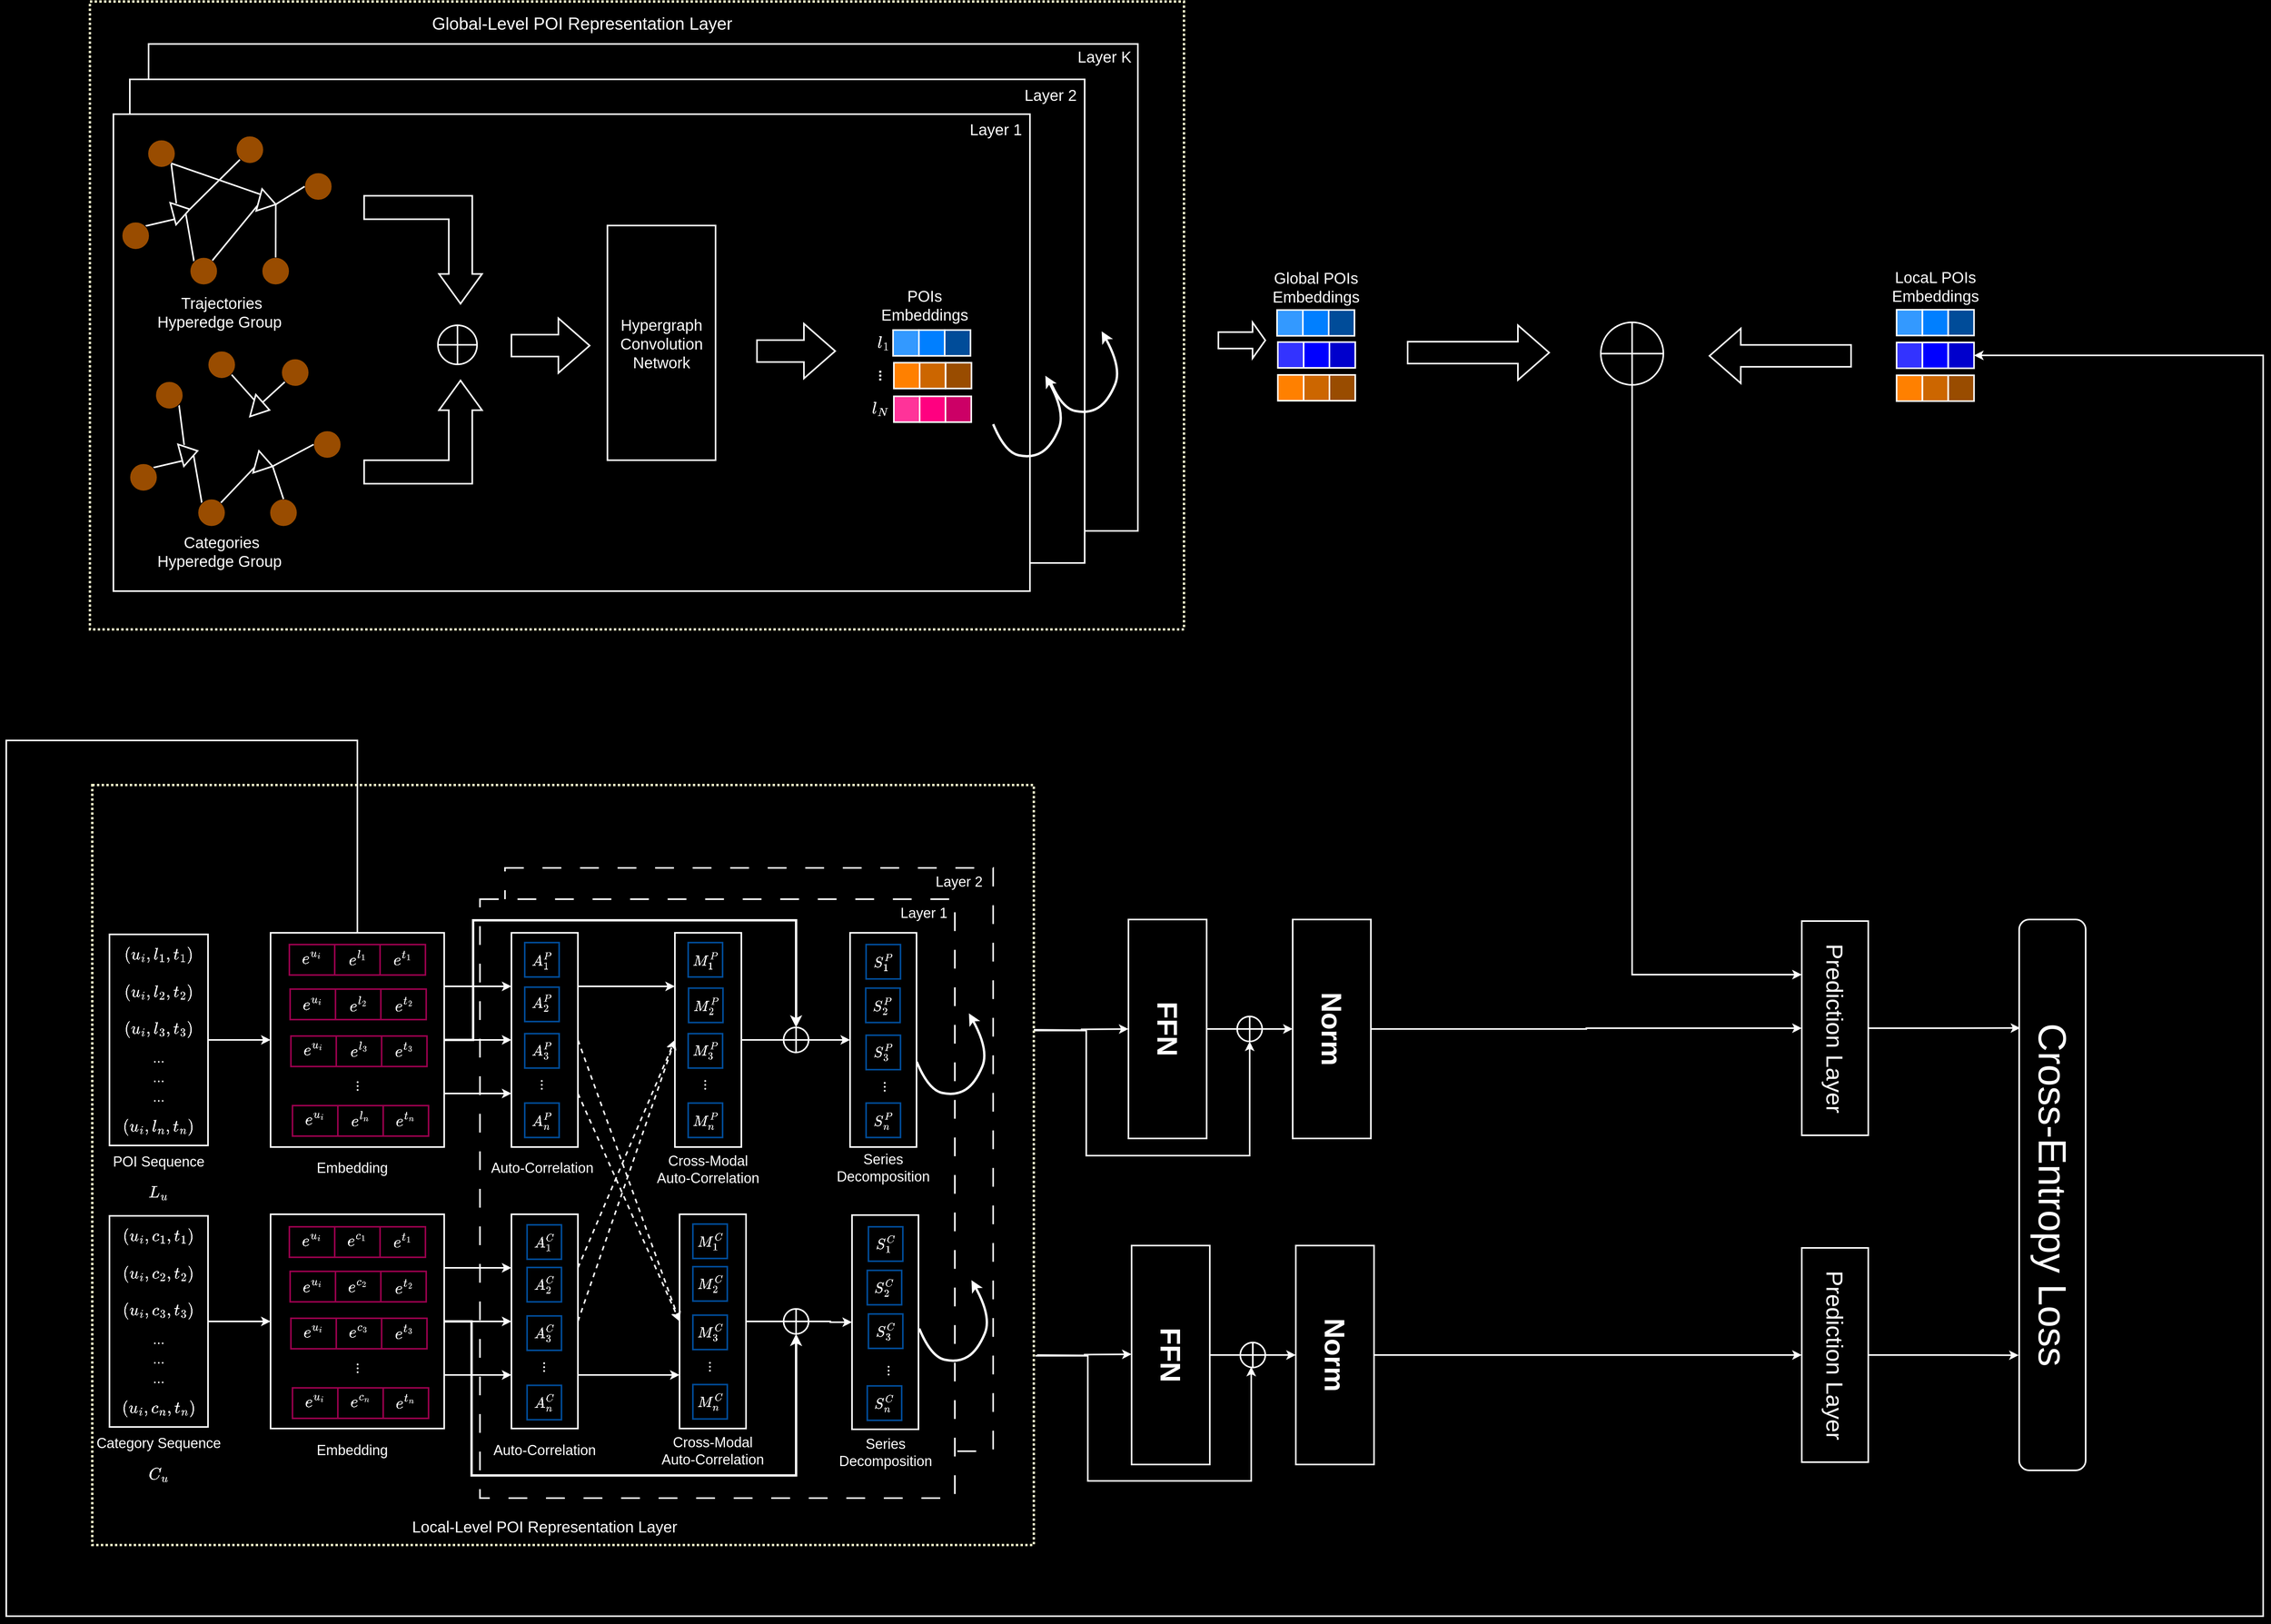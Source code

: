 <mxfile version="22.0.4" type="github">
  <diagram name="第 1 页" id="PNhr8kcbTlroX-baOO0i">
    <mxGraphModel dx="6913" dy="3700" grid="0" gridSize="10" guides="1" tooltips="1" connect="1" arrows="1" fold="1" page="1" pageScale="1" pageWidth="3300" pageHeight="4681" background="#000000" math="1" shadow="0">
      <root>
        <mxCell id="0" />
        <mxCell id="1" parent="0" />
        <mxCell id="MEwA-Q_oqiYRqp0OGWWu-137" value="" style="rounded=0;whiteSpace=wrap;html=1;fillColor=none;strokeColor=#FFFFCC;strokeWidth=3;perimeterSpacing=0;glass=0;shadow=0;dashed=1;dashPattern=1 1;" vertex="1" parent="1">
          <mxGeometry x="207" y="344" width="1399" height="803" as="geometry" />
        </mxCell>
        <mxCell id="MEwA-Q_oqiYRqp0OGWWu-136" value="" style="rounded=0;whiteSpace=wrap;html=1;fillColor=#000000;strokeColor=#FFFFFF;strokeWidth=2;shape=table;startSize=0;container=1;collapsible=0;childLayout=tableLayout;fontSize=16;" vertex="1" parent="1">
          <mxGeometry x="282" y="398.25" width="1265" height="622.75" as="geometry" />
        </mxCell>
        <mxCell id="MEwA-Q_oqiYRqp0OGWWu-134" value="" style="rounded=0;whiteSpace=wrap;html=1;fillColor=#000000;strokeColor=#FFFFFF;strokeWidth=2;shape=table;startSize=0;container=1;collapsible=0;childLayout=tableLayout;fontSize=16;" vertex="1" parent="1">
          <mxGeometry x="258" y="443.5" width="1221" height="618.5" as="geometry" />
        </mxCell>
        <mxCell id="MEwA-Q_oqiYRqp0OGWWu-69" style="edgeStyle=orthogonalEdgeStyle;rounded=0;orthogonalLoop=1;jettySize=auto;html=1;exitX=1;exitY=0.25;exitDx=0;exitDy=0;entryX=0;entryY=0.25;entryDx=0;entryDy=0;strokeWidth=2;strokeColor=#FFFFFF;" edge="1" parent="1">
          <mxGeometry relative="1" as="geometry">
            <mxPoint x="1414" y="1659" as="sourcePoint" />
            <mxPoint x="1535" y="1658" as="targetPoint" />
          </mxGeometry>
        </mxCell>
        <mxCell id="MEwA-Q_oqiYRqp0OGWWu-73" style="edgeStyle=orthogonalEdgeStyle;rounded=0;orthogonalLoop=1;jettySize=auto;html=1;exitX=1;exitY=0.25;exitDx=0;exitDy=0;entryX=0.5;entryY=1;entryDx=0;entryDy=0;strokeWidth=2;strokeColor=#FFFFFF;" edge="1" parent="1" target="MEwA-Q_oqiYRqp0OGWWu-71">
          <mxGeometry relative="1" as="geometry">
            <mxPoint x="1414" y="1660" as="sourcePoint" />
            <mxPoint x="1690" y="1745" as="targetPoint" />
            <Array as="points">
              <mxPoint x="1481" y="1660" />
              <mxPoint x="1481" y="1820" />
              <mxPoint x="1690" y="1820" />
            </Array>
          </mxGeometry>
        </mxCell>
        <mxCell id="PrBTOdZ4H55qHyfsa1yD-317" value="" style="rounded=0;whiteSpace=wrap;html=1;fillColor=none;strokeColor=#FFFFCC;strokeWidth=3;perimeterSpacing=0;glass=0;shadow=0;dashed=1;dashPattern=1 1;" parent="1" vertex="1">
          <mxGeometry x="210" y="1346" width="1204" height="972" as="geometry" />
        </mxCell>
        <mxCell id="MEwA-Q_oqiYRqp0OGWWu-29" value="" style="rounded=0;whiteSpace=wrap;html=1;fillColor=none;strokeWidth=2;dashed=1;dashPattern=12 12;strokeColor=#FFFFFF;" vertex="1" parent="1">
          <mxGeometry x="737.75" y="1452" width="624.25" height="746" as="geometry" />
        </mxCell>
        <mxCell id="MEwA-Q_oqiYRqp0OGWWu-20" value="" style="rounded=0;whiteSpace=wrap;html=1;fillColor=#000000;strokeColor=#004C99;strokeWidth=2;" vertex="1" parent="1">
          <mxGeometry x="1267.5" y="1751" width="44" height="44" as="geometry" />
        </mxCell>
        <mxCell id="MEwA-Q_oqiYRqp0OGWWu-19" value="" style="rounded=0;whiteSpace=wrap;html=1;fillColor=#000000;strokeColor=#004C99;strokeWidth=2;" vertex="1" parent="1">
          <mxGeometry x="1267.5" y="1666" width="44" height="44" as="geometry" />
        </mxCell>
        <mxCell id="MEwA-Q_oqiYRqp0OGWWu-18" value="" style="rounded=0;whiteSpace=wrap;html=1;fillColor=#000000;strokeColor=#004C99;strokeWidth=2;" vertex="1" parent="1">
          <mxGeometry x="1267.5" y="1608.5" width="44" height="44" as="geometry" />
        </mxCell>
        <mxCell id="MEwA-Q_oqiYRqp0OGWWu-17" value="" style="rounded=0;whiteSpace=wrap;html=1;fillColor=#000000;strokeColor=#004C99;strokeWidth=2;" vertex="1" parent="1">
          <mxGeometry x="1267.5" y="1557.5" width="44" height="44" as="geometry" />
        </mxCell>
        <mxCell id="MEwA-Q_oqiYRqp0OGWWu-1" value="" style="rounded=0;whiteSpace=wrap;html=1;fillColor=#000000;strokeWidth=2;dashed=1;dashPattern=12 12;strokeColor=#FFFFFF;" vertex="1" parent="1">
          <mxGeometry x="705.75" y="1492" width="607.25" height="766" as="geometry" />
        </mxCell>
        <mxCell id="PrBTOdZ4H55qHyfsa1yD-304" value="" style="rounded=0;whiteSpace=wrap;html=1;fillColor=#000000;strokeColor=#FFFFFF;strokeWidth=2;shape=table;startSize=0;container=1;collapsible=0;childLayout=tableLayout;fontSize=16;" parent="1" vertex="1">
          <mxGeometry x="237" y="488" width="1172" height="610" as="geometry" />
        </mxCell>
        <mxCell id="PrBTOdZ4H55qHyfsa1yD-89" value="" style="shape=table;startSize=0;container=1;collapsible=0;childLayout=tableLayout;fontSize=16;fillColor=#000000;strokeColor=#99004D;strokeWidth=2;fontColor=#FFFFFF;" parent="1" vertex="1">
          <mxGeometry x="463" y="1607" width="174" height="39" as="geometry" />
        </mxCell>
        <mxCell id="PrBTOdZ4H55qHyfsa1yD-90" value="" style="shape=tableRow;horizontal=0;startSize=0;swimlaneHead=0;swimlaneBody=0;strokeColor=inherit;top=0;left=0;bottom=0;right=0;collapsible=0;dropTarget=0;fillColor=none;points=[[0,0.5],[1,0.5]];portConstraint=eastwest;fontSize=16;fontColor=#FFFFFF;" parent="PrBTOdZ4H55qHyfsa1yD-89" vertex="1">
          <mxGeometry width="174" height="39" as="geometry" />
        </mxCell>
        <mxCell id="PrBTOdZ4H55qHyfsa1yD-91" value="" style="shape=partialRectangle;html=1;whiteSpace=wrap;connectable=0;strokeColor=inherit;overflow=hidden;fillColor=none;top=0;left=0;bottom=0;right=0;pointerEvents=1;fontSize=18;fontColor=#FFFFFF;verticalAlign=middle;horizontal=1;" parent="PrBTOdZ4H55qHyfsa1yD-90" vertex="1">
          <mxGeometry width="58" height="39" as="geometry">
            <mxRectangle width="58" height="39" as="alternateBounds" />
          </mxGeometry>
        </mxCell>
        <mxCell id="PrBTOdZ4H55qHyfsa1yD-92" value="" style="shape=partialRectangle;html=1;whiteSpace=wrap;connectable=0;strokeColor=inherit;overflow=hidden;fillColor=none;top=0;left=0;bottom=0;right=0;pointerEvents=1;fontSize=16;fontColor=#FFFFFF;" parent="PrBTOdZ4H55qHyfsa1yD-90" vertex="1">
          <mxGeometry x="58" width="58" height="39" as="geometry">
            <mxRectangle width="58" height="39" as="alternateBounds" />
          </mxGeometry>
        </mxCell>
        <mxCell id="PrBTOdZ4H55qHyfsa1yD-93" value="" style="shape=partialRectangle;html=1;whiteSpace=wrap;connectable=0;strokeColor=inherit;overflow=hidden;fillColor=none;top=0;left=0;bottom=0;right=0;pointerEvents=1;fontSize=16;fontColor=#FFFFFF;" parent="PrBTOdZ4H55qHyfsa1yD-90" vertex="1">
          <mxGeometry x="116" width="58" height="39" as="geometry">
            <mxRectangle width="58" height="39" as="alternateBounds" />
          </mxGeometry>
        </mxCell>
        <mxCell id="PrBTOdZ4H55qHyfsa1yD-137" style="edgeStyle=orthogonalEdgeStyle;rounded=0;orthogonalLoop=1;jettySize=auto;html=1;exitX=1;exitY=0.25;exitDx=0;exitDy=0;entryX=0;entryY=0.25;entryDx=0;entryDy=0;strokeColor=#FFFFFF;strokeWidth=2;" parent="1" source="PrBTOdZ4H55qHyfsa1yD-23" target="PrBTOdZ4H55qHyfsa1yD-135" edge="1">
          <mxGeometry relative="1" as="geometry" />
        </mxCell>
        <mxCell id="PrBTOdZ4H55qHyfsa1yD-138" style="edgeStyle=orthogonalEdgeStyle;rounded=0;orthogonalLoop=1;jettySize=auto;html=1;exitX=1;exitY=0.5;exitDx=0;exitDy=0;entryX=0;entryY=0.5;entryDx=0;entryDy=0;strokeColor=#FFFFFF;strokeWidth=2;" parent="1" source="PrBTOdZ4H55qHyfsa1yD-23" target="PrBTOdZ4H55qHyfsa1yD-135" edge="1">
          <mxGeometry relative="1" as="geometry" />
        </mxCell>
        <mxCell id="PrBTOdZ4H55qHyfsa1yD-139" style="edgeStyle=orthogonalEdgeStyle;rounded=0;orthogonalLoop=1;jettySize=auto;html=1;exitX=1;exitY=0.75;exitDx=0;exitDy=0;entryX=0;entryY=0.75;entryDx=0;entryDy=0;strokeColor=#FFFFFF;strokeWidth=2;" parent="1" source="PrBTOdZ4H55qHyfsa1yD-23" target="PrBTOdZ4H55qHyfsa1yD-135" edge="1">
          <mxGeometry relative="1" as="geometry" />
        </mxCell>
        <mxCell id="MEwA-Q_oqiYRqp0OGWWu-44" style="edgeStyle=orthogonalEdgeStyle;rounded=0;orthogonalLoop=1;jettySize=auto;html=1;exitX=1;exitY=0.5;exitDx=0;exitDy=0;entryX=0.5;entryY=0;entryDx=0;entryDy=0;strokeColor=#FFFFFF;strokeWidth=3;" edge="1" parent="1">
          <mxGeometry relative="1" as="geometry">
            <mxPoint x="660" y="1672" as="sourcePoint" />
            <mxPoint x="1110.0" y="1656" as="targetPoint" />
            <Array as="points">
              <mxPoint x="697" y="1672" />
              <mxPoint x="697" y="1519" />
              <mxPoint x="1110" y="1519" />
            </Array>
          </mxGeometry>
        </mxCell>
        <mxCell id="MEwA-Q_oqiYRqp0OGWWu-144" style="edgeStyle=orthogonalEdgeStyle;rounded=0;orthogonalLoop=1;jettySize=auto;html=1;exitX=0.5;exitY=0;exitDx=0;exitDy=0;entryX=1;entryY=0.5;entryDx=0;entryDy=0;strokeColor=#FFFFFF;strokeWidth=2;" edge="1" parent="1" source="PrBTOdZ4H55qHyfsa1yD-23" target="MEwA-Q_oqiYRqp0OGWWu-161">
          <mxGeometry relative="1" as="geometry">
            <mxPoint x="549" y="1528.12" as="sourcePoint" />
            <mxPoint x="2715.25" y="767.0" as="targetPoint" />
            <Array as="points">
              <mxPoint x="549" y="1289" />
              <mxPoint x="100" y="1289" />
              <mxPoint x="100" y="2409" />
              <mxPoint x="2986" y="2409" />
              <mxPoint x="2986" y="797" />
            </Array>
          </mxGeometry>
        </mxCell>
        <mxCell id="PrBTOdZ4H55qHyfsa1yD-23" value="" style="rounded=0;whiteSpace=wrap;html=1;labelBackgroundColor=none;fontColor=#FFFFFF;fillColor=none;strokeColor=#FFFFFF;strokeWidth=2;" parent="1" vertex="1">
          <mxGeometry x="438" y="1535" width="222" height="274" as="geometry" />
        </mxCell>
        <mxCell id="PrBTOdZ4H55qHyfsa1yD-132" style="edgeStyle=orthogonalEdgeStyle;rounded=0;orthogonalLoop=1;jettySize=auto;html=1;exitX=1;exitY=0.5;exitDx=0;exitDy=0;entryX=0;entryY=0.5;entryDx=0;entryDy=0;strokeColor=#FFFFFF;strokeWidth=2;" parent="1" source="PrBTOdZ4H55qHyfsa1yD-1" target="PrBTOdZ4H55qHyfsa1yD-23" edge="1">
          <mxGeometry relative="1" as="geometry" />
        </mxCell>
        <mxCell id="PrBTOdZ4H55qHyfsa1yD-1" value="" style="rounded=0;whiteSpace=wrap;html=1;fillColor=none;fontColor=#ffffff;strokeColor=#FFFFFF;strokeWidth=2;fontSize=18;" parent="1" vertex="1">
          <mxGeometry x="232" y="1537" width="126" height="270" as="geometry" />
        </mxCell>
        <mxCell id="PrBTOdZ4H55qHyfsa1yD-3" value="POI Sequence&lt;br style=&quot;font-size: 18px;&quot;&gt;$$L_u$$&amp;nbsp;" style="text;html=1;strokeColor=none;fillColor=none;align=center;verticalAlign=middle;whiteSpace=wrap;rounded=0;fontColor=#FFFFFF;fontSize=18;" parent="1" vertex="1">
          <mxGeometry x="183" y="1819" width="224" height="98" as="geometry" />
        </mxCell>
        <mxCell id="PrBTOdZ4H55qHyfsa1yD-6" value="$$(u_i, l_1, t_1)$$" style="text;html=1;strokeColor=none;fillColor=none;align=center;verticalAlign=middle;whiteSpace=wrap;rounded=0;fontColor=#FFFFFF;fontSize=18;" parent="1" vertex="1">
          <mxGeometry x="255" y="1543" width="80" height="40" as="geometry" />
        </mxCell>
        <mxCell id="PrBTOdZ4H55qHyfsa1yD-7" value="$$(u_i, l_2, t_2)$$" style="text;html=1;strokeColor=none;fillColor=none;align=center;verticalAlign=middle;whiteSpace=wrap;rounded=0;fontColor=#FFFFFF;fontSize=18;" parent="1" vertex="1">
          <mxGeometry x="255" y="1591" width="80" height="40" as="geometry" />
        </mxCell>
        <mxCell id="PrBTOdZ4H55qHyfsa1yD-8" value="$$(u_i, l_3, t_3)$$" style="text;html=1;strokeColor=none;fillColor=none;align=center;verticalAlign=middle;whiteSpace=wrap;rounded=0;fontColor=#FFFFFF;fontSize=18;" parent="1" vertex="1">
          <mxGeometry x="255" y="1638" width="80" height="40" as="geometry" />
        </mxCell>
        <mxCell id="PrBTOdZ4H55qHyfsa1yD-9" value="$$(u_i, l_n, t_n)$$" style="text;html=1;strokeColor=none;fillColor=none;align=center;verticalAlign=middle;whiteSpace=wrap;rounded=0;fontColor=#FFFFFF;fontSize=18;" parent="1" vertex="1">
          <mxGeometry x="255" y="1763" width="80" height="40" as="geometry" />
        </mxCell>
        <mxCell id="PrBTOdZ4H55qHyfsa1yD-10" value="&lt;font color=&quot;#ffffff&quot; style=&quot;font-size: 18px;&quot;&gt;...&lt;/font&gt;" style="text;html=1;strokeColor=none;fillColor=none;align=center;verticalAlign=middle;whiteSpace=wrap;rounded=0;fontSize=18;" parent="1" vertex="1">
          <mxGeometry x="265" y="1705" width="60" height="30" as="geometry" />
        </mxCell>
        <mxCell id="PrBTOdZ4H55qHyfsa1yD-11" value="&lt;font color=&quot;#ffffff&quot; style=&quot;font-size: 18px;&quot;&gt;...&lt;/font&gt;" style="text;html=1;strokeColor=none;fillColor=none;align=center;verticalAlign=middle;whiteSpace=wrap;rounded=0;fontSize=18;" parent="1" vertex="1">
          <mxGeometry x="265" y="1730" width="60" height="30" as="geometry" />
        </mxCell>
        <mxCell id="PrBTOdZ4H55qHyfsa1yD-12" value="&lt;font color=&quot;#ffffff&quot; style=&quot;font-size: 18px;&quot;&gt;...&lt;/font&gt;" style="text;html=1;strokeColor=none;fillColor=none;align=center;verticalAlign=middle;whiteSpace=wrap;rounded=0;fontSize=18;" parent="1" vertex="1">
          <mxGeometry x="265" y="1680" width="60" height="30" as="geometry" />
        </mxCell>
        <mxCell id="PrBTOdZ4H55qHyfsa1yD-133" style="edgeStyle=orthogonalEdgeStyle;rounded=0;orthogonalLoop=1;jettySize=auto;html=1;exitX=1;exitY=0.5;exitDx=0;exitDy=0;entryX=0;entryY=0.5;entryDx=0;entryDy=0;strokeColor=#FFFFFF;strokeWidth=2;" parent="1" source="PrBTOdZ4H55qHyfsa1yD-13" target="PrBTOdZ4H55qHyfsa1yD-102" edge="1">
          <mxGeometry relative="1" as="geometry" />
        </mxCell>
        <mxCell id="PrBTOdZ4H55qHyfsa1yD-13" value="" style="rounded=0;whiteSpace=wrap;html=1;fillColor=none;fontColor=#ffffff;strokeColor=#FFFFFF;strokeWidth=2;fontSize=18;" parent="1" vertex="1">
          <mxGeometry x="232" y="1897" width="126" height="270" as="geometry" />
        </mxCell>
        <mxCell id="PrBTOdZ4H55qHyfsa1yD-16" value="$$(u_i, c_1, t_1)$$" style="text;html=1;strokeColor=none;fillColor=none;align=center;verticalAlign=middle;whiteSpace=wrap;rounded=0;fontColor=#FFFFFF;fontSize=18;" parent="1" vertex="1">
          <mxGeometry x="255" y="1903" width="80" height="40" as="geometry" />
        </mxCell>
        <mxCell id="PrBTOdZ4H55qHyfsa1yD-17" value="$$(u_i, c_2, t_2)$$" style="text;html=1;strokeColor=none;fillColor=none;align=center;verticalAlign=middle;whiteSpace=wrap;rounded=0;fontColor=#FFFFFF;fontSize=18;" parent="1" vertex="1">
          <mxGeometry x="255" y="1951" width="80" height="40" as="geometry" />
        </mxCell>
        <mxCell id="PrBTOdZ4H55qHyfsa1yD-18" value="$$(u_i, c_3, t_3)$$" style="text;html=1;strokeColor=none;fillColor=none;align=center;verticalAlign=middle;whiteSpace=wrap;rounded=0;fontColor=#FFFFFF;fontSize=18;" parent="1" vertex="1">
          <mxGeometry x="255" y="1998" width="80" height="40" as="geometry" />
        </mxCell>
        <mxCell id="PrBTOdZ4H55qHyfsa1yD-19" value="$$(u_i, c_n, t_n)$$" style="text;html=1;strokeColor=none;fillColor=none;align=center;verticalAlign=middle;whiteSpace=wrap;rounded=0;fontColor=#FFFFFF;fontSize=18;" parent="1" vertex="1">
          <mxGeometry x="255" y="2123" width="80" height="40" as="geometry" />
        </mxCell>
        <mxCell id="PrBTOdZ4H55qHyfsa1yD-20" value="&lt;font color=&quot;#ffffff&quot; style=&quot;font-size: 18px;&quot;&gt;...&lt;/font&gt;" style="text;html=1;strokeColor=none;fillColor=none;align=center;verticalAlign=middle;whiteSpace=wrap;rounded=0;fontSize=18;" parent="1" vertex="1">
          <mxGeometry x="265" y="2065" width="60" height="30" as="geometry" />
        </mxCell>
        <mxCell id="PrBTOdZ4H55qHyfsa1yD-21" value="&lt;font color=&quot;#ffffff&quot; style=&quot;font-size: 18px;&quot;&gt;...&lt;/font&gt;" style="text;html=1;strokeColor=none;fillColor=none;align=center;verticalAlign=middle;whiteSpace=wrap;rounded=0;fontSize=18;" parent="1" vertex="1">
          <mxGeometry x="265" y="2090" width="60" height="30" as="geometry" />
        </mxCell>
        <mxCell id="PrBTOdZ4H55qHyfsa1yD-22" value="&lt;font color=&quot;#ffffff&quot; style=&quot;font-size: 18px;&quot;&gt;...&lt;/font&gt;" style="text;html=1;strokeColor=none;fillColor=none;align=center;verticalAlign=middle;whiteSpace=wrap;rounded=0;fontSize=18;" parent="1" vertex="1">
          <mxGeometry x="265" y="2040" width="60" height="30" as="geometry" />
        </mxCell>
        <mxCell id="PrBTOdZ4H55qHyfsa1yD-37" value="" style="shape=table;startSize=0;container=1;collapsible=0;childLayout=tableLayout;fontSize=16;fillColor=#000000;strokeColor=#99004D;strokeWidth=2;fontColor=#FFFFFF;" parent="1" vertex="1">
          <mxGeometry x="462" y="1550" width="174" height="39" as="geometry" />
        </mxCell>
        <mxCell id="PrBTOdZ4H55qHyfsa1yD-38" value="" style="shape=tableRow;horizontal=0;startSize=0;swimlaneHead=0;swimlaneBody=0;strokeColor=inherit;top=0;left=0;bottom=0;right=0;collapsible=0;dropTarget=0;fillColor=none;points=[[0,0.5],[1,0.5]];portConstraint=eastwest;fontSize=16;fontColor=#FFFFFF;" parent="PrBTOdZ4H55qHyfsa1yD-37" vertex="1">
          <mxGeometry width="174" height="39" as="geometry" />
        </mxCell>
        <mxCell id="PrBTOdZ4H55qHyfsa1yD-39" value="" style="shape=partialRectangle;html=1;whiteSpace=wrap;connectable=0;strokeColor=inherit;overflow=hidden;fillColor=none;top=0;left=0;bottom=0;right=0;pointerEvents=1;fontSize=18;fontColor=#FFFFFF;verticalAlign=middle;horizontal=1;" parent="PrBTOdZ4H55qHyfsa1yD-38" vertex="1">
          <mxGeometry width="58" height="39" as="geometry">
            <mxRectangle width="58" height="39" as="alternateBounds" />
          </mxGeometry>
        </mxCell>
        <mxCell id="PrBTOdZ4H55qHyfsa1yD-40" value="" style="shape=partialRectangle;html=1;whiteSpace=wrap;connectable=0;strokeColor=inherit;overflow=hidden;fillColor=none;top=0;left=0;bottom=0;right=0;pointerEvents=1;fontSize=16;fontColor=#FFFFFF;" parent="PrBTOdZ4H55qHyfsa1yD-38" vertex="1">
          <mxGeometry x="58" width="58" height="39" as="geometry">
            <mxRectangle width="58" height="39" as="alternateBounds" />
          </mxGeometry>
        </mxCell>
        <mxCell id="PrBTOdZ4H55qHyfsa1yD-41" value="" style="shape=partialRectangle;html=1;whiteSpace=wrap;connectable=0;strokeColor=inherit;overflow=hidden;fillColor=none;top=0;left=0;bottom=0;right=0;pointerEvents=1;fontSize=16;fontColor=#FFFFFF;" parent="PrBTOdZ4H55qHyfsa1yD-38" vertex="1">
          <mxGeometry x="116" width="58" height="39" as="geometry">
            <mxRectangle width="58" height="39" as="alternateBounds" />
          </mxGeometry>
        </mxCell>
        <mxCell id="PrBTOdZ4H55qHyfsa1yD-59" value="$$e^{u_i}$$" style="text;html=1;strokeColor=none;fillColor=none;align=center;verticalAlign=middle;whiteSpace=wrap;rounded=0;fontColor=#FFFFFF;fontSize=18;" parent="1" vertex="1">
          <mxGeometry x="462" y="1549.5" width="58" height="38.5" as="geometry" />
        </mxCell>
        <mxCell id="PrBTOdZ4H55qHyfsa1yD-60" value="$$e^{l_1}$$" style="text;html=1;strokeColor=none;fillColor=none;align=center;verticalAlign=middle;whiteSpace=wrap;rounded=0;fontColor=#FFFFFF;fontSize=18;" parent="1" vertex="1">
          <mxGeometry x="520" y="1549.5" width="58" height="38.5" as="geometry" />
        </mxCell>
        <mxCell id="PrBTOdZ4H55qHyfsa1yD-61" value="$$e^{t_1}$$" style="text;html=1;strokeColor=none;fillColor=none;align=center;verticalAlign=middle;whiteSpace=wrap;rounded=0;fontColor=#FFFFFF;fontSize=18;" parent="1" vertex="1">
          <mxGeometry x="578" y="1549.5" width="58" height="38.5" as="geometry" />
        </mxCell>
        <mxCell id="PrBTOdZ4H55qHyfsa1yD-67" value="$$e^{u_i}$$" style="text;html=1;strokeColor=none;fillColor=none;align=center;verticalAlign=middle;whiteSpace=wrap;rounded=0;fontColor=#FFFFFF;fontSize=18;" parent="1" vertex="1">
          <mxGeometry x="463" y="1608.5" width="58" height="38.5" as="geometry" />
        </mxCell>
        <mxCell id="PrBTOdZ4H55qHyfsa1yD-68" value="$$e^{l_2}$$" style="text;html=1;strokeColor=none;fillColor=none;align=center;verticalAlign=middle;whiteSpace=wrap;rounded=0;fontColor=#FFFFFF;fontSize=18;" parent="1" vertex="1">
          <mxGeometry x="521" y="1608.5" width="58" height="38.5" as="geometry" />
        </mxCell>
        <mxCell id="PrBTOdZ4H55qHyfsa1yD-69" value="$$e^{t_2}$$" style="text;html=1;strokeColor=none;fillColor=none;align=center;verticalAlign=middle;whiteSpace=wrap;rounded=0;fontColor=#FFFFFF;fontSize=18;" parent="1" vertex="1">
          <mxGeometry x="580" y="1608.5" width="58" height="38.5" as="geometry" />
        </mxCell>
        <mxCell id="PrBTOdZ4H55qHyfsa1yD-70" value="" style="shape=table;startSize=0;container=1;collapsible=0;childLayout=tableLayout;fontSize=16;fillColor=#000000;strokeColor=#99004D;strokeWidth=2;fontColor=#FFFFFF;" parent="1" vertex="1">
          <mxGeometry x="464" y="1667" width="174" height="39" as="geometry" />
        </mxCell>
        <mxCell id="PrBTOdZ4H55qHyfsa1yD-71" value="" style="shape=tableRow;horizontal=0;startSize=0;swimlaneHead=0;swimlaneBody=0;strokeColor=inherit;top=0;left=0;bottom=0;right=0;collapsible=0;dropTarget=0;fillColor=none;points=[[0,0.5],[1,0.5]];portConstraint=eastwest;fontSize=16;fontColor=#FFFFFF;" parent="PrBTOdZ4H55qHyfsa1yD-70" vertex="1">
          <mxGeometry width="174" height="39" as="geometry" />
        </mxCell>
        <mxCell id="PrBTOdZ4H55qHyfsa1yD-72" value="" style="shape=partialRectangle;html=1;whiteSpace=wrap;connectable=0;strokeColor=inherit;overflow=hidden;fillColor=none;top=0;left=0;bottom=0;right=0;pointerEvents=1;fontSize=18;fontColor=#FFFFFF;verticalAlign=middle;horizontal=1;" parent="PrBTOdZ4H55qHyfsa1yD-71" vertex="1">
          <mxGeometry width="58" height="39" as="geometry">
            <mxRectangle width="58" height="39" as="alternateBounds" />
          </mxGeometry>
        </mxCell>
        <mxCell id="PrBTOdZ4H55qHyfsa1yD-73" value="" style="shape=partialRectangle;html=1;whiteSpace=wrap;connectable=0;strokeColor=inherit;overflow=hidden;fillColor=none;top=0;left=0;bottom=0;right=0;pointerEvents=1;fontSize=16;fontColor=#FFFFFF;" parent="PrBTOdZ4H55qHyfsa1yD-71" vertex="1">
          <mxGeometry x="58" width="58" height="39" as="geometry">
            <mxRectangle width="58" height="39" as="alternateBounds" />
          </mxGeometry>
        </mxCell>
        <mxCell id="PrBTOdZ4H55qHyfsa1yD-74" value="" style="shape=partialRectangle;html=1;whiteSpace=wrap;connectable=0;strokeColor=inherit;overflow=hidden;fillColor=none;top=0;left=0;bottom=0;right=0;pointerEvents=1;fontSize=16;fontColor=#FFFFFF;" parent="PrBTOdZ4H55qHyfsa1yD-71" vertex="1">
          <mxGeometry x="116" width="58" height="39" as="geometry">
            <mxRectangle width="58" height="39" as="alternateBounds" />
          </mxGeometry>
        </mxCell>
        <mxCell id="PrBTOdZ4H55qHyfsa1yD-75" value="$$e^{u_i}$$" style="text;html=1;strokeColor=none;fillColor=none;align=center;verticalAlign=middle;whiteSpace=wrap;rounded=0;fontColor=#FFFFFF;fontSize=18;" parent="1" vertex="1">
          <mxGeometry x="464" y="1666.5" width="58" height="38.5" as="geometry" />
        </mxCell>
        <mxCell id="PrBTOdZ4H55qHyfsa1yD-76" value="$$e^{l_3}$$" style="text;html=1;strokeColor=none;fillColor=none;align=center;verticalAlign=middle;whiteSpace=wrap;rounded=0;fontColor=#FFFFFF;fontSize=18;" parent="1" vertex="1">
          <mxGeometry x="522" y="1666.5" width="58" height="38.5" as="geometry" />
        </mxCell>
        <mxCell id="PrBTOdZ4H55qHyfsa1yD-77" value="$$e^{t_3}$$" style="text;html=1;strokeColor=none;fillColor=none;align=center;verticalAlign=middle;whiteSpace=wrap;rounded=0;fontColor=#FFFFFF;fontSize=18;" parent="1" vertex="1">
          <mxGeometry x="580" y="1666.5" width="58" height="38.5" as="geometry" />
        </mxCell>
        <mxCell id="PrBTOdZ4H55qHyfsa1yD-78" value="" style="shape=table;startSize=0;container=1;collapsible=0;childLayout=tableLayout;fontSize=16;fillColor=#000000;strokeColor=#99004D;strokeWidth=2;fontColor=#FFFFFF;" parent="1" vertex="1">
          <mxGeometry x="466" y="1756" width="174" height="39" as="geometry" />
        </mxCell>
        <mxCell id="PrBTOdZ4H55qHyfsa1yD-79" value="" style="shape=tableRow;horizontal=0;startSize=0;swimlaneHead=0;swimlaneBody=0;strokeColor=inherit;top=0;left=0;bottom=0;right=0;collapsible=0;dropTarget=0;fillColor=none;points=[[0,0.5],[1,0.5]];portConstraint=eastwest;fontSize=16;fontColor=#FFFFFF;" parent="PrBTOdZ4H55qHyfsa1yD-78" vertex="1">
          <mxGeometry width="174" height="39" as="geometry" />
        </mxCell>
        <mxCell id="PrBTOdZ4H55qHyfsa1yD-80" value="" style="shape=partialRectangle;html=1;whiteSpace=wrap;connectable=0;strokeColor=inherit;overflow=hidden;fillColor=none;top=0;left=0;bottom=0;right=0;pointerEvents=1;fontSize=18;fontColor=#FFFFFF;verticalAlign=middle;horizontal=1;" parent="PrBTOdZ4H55qHyfsa1yD-79" vertex="1">
          <mxGeometry width="58" height="39" as="geometry">
            <mxRectangle width="58" height="39" as="alternateBounds" />
          </mxGeometry>
        </mxCell>
        <mxCell id="PrBTOdZ4H55qHyfsa1yD-81" value="" style="shape=partialRectangle;html=1;whiteSpace=wrap;connectable=0;strokeColor=inherit;overflow=hidden;fillColor=none;top=0;left=0;bottom=0;right=0;pointerEvents=1;fontSize=16;fontColor=#FFFFFF;" parent="PrBTOdZ4H55qHyfsa1yD-79" vertex="1">
          <mxGeometry x="58" width="58" height="39" as="geometry">
            <mxRectangle width="58" height="39" as="alternateBounds" />
          </mxGeometry>
        </mxCell>
        <mxCell id="PrBTOdZ4H55qHyfsa1yD-82" value="" style="shape=partialRectangle;html=1;whiteSpace=wrap;connectable=0;strokeColor=inherit;overflow=hidden;fillColor=none;top=0;left=0;bottom=0;right=0;pointerEvents=1;fontSize=16;fontColor=#FFFFFF;" parent="PrBTOdZ4H55qHyfsa1yD-79" vertex="1">
          <mxGeometry x="116" width="58" height="39" as="geometry">
            <mxRectangle width="58" height="39" as="alternateBounds" />
          </mxGeometry>
        </mxCell>
        <mxCell id="PrBTOdZ4H55qHyfsa1yD-83" value="$$e^{u_i}$$" style="text;html=1;strokeColor=none;fillColor=none;align=center;verticalAlign=middle;whiteSpace=wrap;rounded=0;fontColor=#FFFFFF;fontSize=18;" parent="1" vertex="1">
          <mxGeometry x="466" y="1755.5" width="58" height="38.5" as="geometry" />
        </mxCell>
        <mxCell id="PrBTOdZ4H55qHyfsa1yD-84" value="$$e^{l_n}$$" style="text;html=1;strokeColor=none;fillColor=none;align=center;verticalAlign=middle;whiteSpace=wrap;rounded=0;fontColor=#FFFFFF;fontSize=18;" parent="1" vertex="1">
          <mxGeometry x="524" y="1755.5" width="58" height="38.5" as="geometry" />
        </mxCell>
        <mxCell id="PrBTOdZ4H55qHyfsa1yD-85" value="$$e^{t_n}$$" style="text;html=1;strokeColor=none;fillColor=none;align=center;verticalAlign=middle;whiteSpace=wrap;rounded=0;fontColor=#FFFFFF;fontSize=18;" parent="1" vertex="1">
          <mxGeometry x="582" y="1755.5" width="58" height="38.5" as="geometry" />
        </mxCell>
        <mxCell id="PrBTOdZ4H55qHyfsa1yD-88" value="..." style="text;html=1;strokeColor=none;fillColor=none;align=center;verticalAlign=middle;whiteSpace=wrap;rounded=0;fontColor=#FFFFFF;fontSize=20;horizontal=0;fontFamily=Times New Roman;" parent="1" vertex="1">
          <mxGeometry x="522" y="1706" width="40" height="51" as="geometry" />
        </mxCell>
        <mxCell id="PrBTOdZ4H55qHyfsa1yD-96" value="Embedding" style="text;html=1;strokeColor=none;fillColor=none;align=center;verticalAlign=middle;whiteSpace=wrap;rounded=0;fontColor=#FFFFFF;fontSize=18;" parent="1" vertex="1">
          <mxGeometry x="481.5" y="1817" width="121" height="37" as="geometry" />
        </mxCell>
        <mxCell id="PrBTOdZ4H55qHyfsa1yD-97" value="" style="shape=table;startSize=0;container=1;collapsible=0;childLayout=tableLayout;fontSize=16;fillColor=#000000;strokeColor=#99004D;strokeWidth=2;fontColor=#FFFFFF;" parent="1" vertex="1">
          <mxGeometry x="463" y="1968" width="174" height="39" as="geometry" />
        </mxCell>
        <mxCell id="PrBTOdZ4H55qHyfsa1yD-98" value="" style="shape=tableRow;horizontal=0;startSize=0;swimlaneHead=0;swimlaneBody=0;strokeColor=inherit;top=0;left=0;bottom=0;right=0;collapsible=0;dropTarget=0;fillColor=none;points=[[0,0.5],[1,0.5]];portConstraint=eastwest;fontSize=16;fontColor=#FFFFFF;" parent="PrBTOdZ4H55qHyfsa1yD-97" vertex="1">
          <mxGeometry width="174" height="39" as="geometry" />
        </mxCell>
        <mxCell id="PrBTOdZ4H55qHyfsa1yD-99" value="" style="shape=partialRectangle;html=1;whiteSpace=wrap;connectable=0;strokeColor=inherit;overflow=hidden;fillColor=none;top=0;left=0;bottom=0;right=0;pointerEvents=1;fontSize=18;fontColor=#FFFFFF;verticalAlign=middle;horizontal=1;" parent="PrBTOdZ4H55qHyfsa1yD-98" vertex="1">
          <mxGeometry width="58" height="39" as="geometry">
            <mxRectangle width="58" height="39" as="alternateBounds" />
          </mxGeometry>
        </mxCell>
        <mxCell id="PrBTOdZ4H55qHyfsa1yD-100" value="" style="shape=partialRectangle;html=1;whiteSpace=wrap;connectable=0;strokeColor=inherit;overflow=hidden;fillColor=none;top=0;left=0;bottom=0;right=0;pointerEvents=1;fontSize=16;fontColor=#FFFFFF;" parent="PrBTOdZ4H55qHyfsa1yD-98" vertex="1">
          <mxGeometry x="58" width="58" height="39" as="geometry">
            <mxRectangle width="58" height="39" as="alternateBounds" />
          </mxGeometry>
        </mxCell>
        <mxCell id="PrBTOdZ4H55qHyfsa1yD-101" value="" style="shape=partialRectangle;html=1;whiteSpace=wrap;connectable=0;strokeColor=inherit;overflow=hidden;fillColor=none;top=0;left=0;bottom=0;right=0;pointerEvents=1;fontSize=16;fontColor=#FFFFFF;" parent="PrBTOdZ4H55qHyfsa1yD-98" vertex="1">
          <mxGeometry x="116" width="58" height="39" as="geometry">
            <mxRectangle width="58" height="39" as="alternateBounds" />
          </mxGeometry>
        </mxCell>
        <mxCell id="PrBTOdZ4H55qHyfsa1yD-140" style="edgeStyle=orthogonalEdgeStyle;rounded=0;orthogonalLoop=1;jettySize=auto;html=1;exitX=1;exitY=0.25;exitDx=0;exitDy=0;entryX=0;entryY=0.25;entryDx=0;entryDy=0;strokeColor=#FFFFFF;strokeWidth=2;" parent="1" source="PrBTOdZ4H55qHyfsa1yD-102" target="PrBTOdZ4H55qHyfsa1yD-136" edge="1">
          <mxGeometry relative="1" as="geometry" />
        </mxCell>
        <mxCell id="PrBTOdZ4H55qHyfsa1yD-141" style="edgeStyle=orthogonalEdgeStyle;rounded=0;orthogonalLoop=1;jettySize=auto;html=1;exitX=1;exitY=0.5;exitDx=0;exitDy=0;entryX=0;entryY=0.5;entryDx=0;entryDy=0;strokeColor=#FFFFFF;strokeWidth=2;" parent="1" source="PrBTOdZ4H55qHyfsa1yD-102" target="PrBTOdZ4H55qHyfsa1yD-136" edge="1">
          <mxGeometry relative="1" as="geometry" />
        </mxCell>
        <mxCell id="PrBTOdZ4H55qHyfsa1yD-143" style="edgeStyle=orthogonalEdgeStyle;rounded=0;orthogonalLoop=1;jettySize=auto;html=1;exitX=1;exitY=0.75;exitDx=0;exitDy=0;entryX=0;entryY=0.75;entryDx=0;entryDy=0;strokeColor=#FFFFFF;strokeWidth=2;" parent="1" source="PrBTOdZ4H55qHyfsa1yD-102" target="PrBTOdZ4H55qHyfsa1yD-136" edge="1">
          <mxGeometry relative="1" as="geometry" />
        </mxCell>
        <mxCell id="MEwA-Q_oqiYRqp0OGWWu-49" style="edgeStyle=orthogonalEdgeStyle;rounded=0;orthogonalLoop=1;jettySize=auto;html=1;exitX=1;exitY=0.5;exitDx=0;exitDy=0;entryX=0.5;entryY=1;entryDx=0;entryDy=0;strokeWidth=3;strokeColor=#FFFFFF;" edge="1" parent="1" source="PrBTOdZ4H55qHyfsa1yD-102" target="MEwA-Q_oqiYRqp0OGWWu-47">
          <mxGeometry relative="1" as="geometry">
            <Array as="points">
              <mxPoint x="695" y="2032" />
              <mxPoint x="695" y="2229" />
              <mxPoint x="1110" y="2229" />
            </Array>
          </mxGeometry>
        </mxCell>
        <mxCell id="PrBTOdZ4H55qHyfsa1yD-102" value="" style="rounded=0;whiteSpace=wrap;html=1;labelBackgroundColor=none;fontColor=#FFFFFF;fillColor=none;strokeColor=#FFFFFF;strokeWidth=2;" parent="1" vertex="1">
          <mxGeometry x="438" y="1895" width="222" height="274" as="geometry" />
        </mxCell>
        <mxCell id="PrBTOdZ4H55qHyfsa1yD-103" value="" style="shape=table;startSize=0;container=1;collapsible=0;childLayout=tableLayout;fontSize=16;fillColor=#000000;strokeColor=#99004D;strokeWidth=2;fontColor=#FFFFFF;" parent="1" vertex="1">
          <mxGeometry x="462" y="1911" width="174" height="39" as="geometry" />
        </mxCell>
        <mxCell id="PrBTOdZ4H55qHyfsa1yD-104" value="" style="shape=tableRow;horizontal=0;startSize=0;swimlaneHead=0;swimlaneBody=0;strokeColor=inherit;top=0;left=0;bottom=0;right=0;collapsible=0;dropTarget=0;fillColor=none;points=[[0,0.5],[1,0.5]];portConstraint=eastwest;fontSize=16;fontColor=#FFFFFF;" parent="PrBTOdZ4H55qHyfsa1yD-103" vertex="1">
          <mxGeometry width="174" height="39" as="geometry" />
        </mxCell>
        <mxCell id="PrBTOdZ4H55qHyfsa1yD-105" value="" style="shape=partialRectangle;html=1;whiteSpace=wrap;connectable=0;strokeColor=inherit;overflow=hidden;fillColor=none;top=0;left=0;bottom=0;right=0;pointerEvents=1;fontSize=18;fontColor=#FFFFFF;verticalAlign=middle;horizontal=1;" parent="PrBTOdZ4H55qHyfsa1yD-104" vertex="1">
          <mxGeometry width="58" height="39" as="geometry">
            <mxRectangle width="58" height="39" as="alternateBounds" />
          </mxGeometry>
        </mxCell>
        <mxCell id="PrBTOdZ4H55qHyfsa1yD-106" value="" style="shape=partialRectangle;html=1;whiteSpace=wrap;connectable=0;strokeColor=inherit;overflow=hidden;fillColor=none;top=0;left=0;bottom=0;right=0;pointerEvents=1;fontSize=16;fontColor=#FFFFFF;" parent="PrBTOdZ4H55qHyfsa1yD-104" vertex="1">
          <mxGeometry x="58" width="58" height="39" as="geometry">
            <mxRectangle width="58" height="39" as="alternateBounds" />
          </mxGeometry>
        </mxCell>
        <mxCell id="PrBTOdZ4H55qHyfsa1yD-107" value="" style="shape=partialRectangle;html=1;whiteSpace=wrap;connectable=0;strokeColor=inherit;overflow=hidden;fillColor=none;top=0;left=0;bottom=0;right=0;pointerEvents=1;fontSize=16;fontColor=#FFFFFF;" parent="PrBTOdZ4H55qHyfsa1yD-104" vertex="1">
          <mxGeometry x="116" width="58" height="39" as="geometry">
            <mxRectangle width="58" height="39" as="alternateBounds" />
          </mxGeometry>
        </mxCell>
        <mxCell id="PrBTOdZ4H55qHyfsa1yD-108" value="$$e^{u_i}$$" style="text;html=1;strokeColor=none;fillColor=none;align=center;verticalAlign=middle;whiteSpace=wrap;rounded=0;fontColor=#FFFFFF;fontSize=18;" parent="1" vertex="1">
          <mxGeometry x="462" y="1910.5" width="58" height="38.5" as="geometry" />
        </mxCell>
        <mxCell id="PrBTOdZ4H55qHyfsa1yD-109" value="$$e^{c_1}$$" style="text;html=1;strokeColor=none;fillColor=none;align=center;verticalAlign=middle;whiteSpace=wrap;rounded=0;fontColor=#FFFFFF;fontSize=18;" parent="1" vertex="1">
          <mxGeometry x="520" y="1910.5" width="58" height="38.5" as="geometry" />
        </mxCell>
        <mxCell id="PrBTOdZ4H55qHyfsa1yD-110" value="$$e^{t_1}$$" style="text;html=1;strokeColor=none;fillColor=none;align=center;verticalAlign=middle;whiteSpace=wrap;rounded=0;fontColor=#FFFFFF;fontSize=18;" parent="1" vertex="1">
          <mxGeometry x="578" y="1910.5" width="58" height="38.5" as="geometry" />
        </mxCell>
        <mxCell id="PrBTOdZ4H55qHyfsa1yD-111" value="$$e^{u_i}$$" style="text;html=1;strokeColor=none;fillColor=none;align=center;verticalAlign=middle;whiteSpace=wrap;rounded=0;fontColor=#FFFFFF;fontSize=18;" parent="1" vertex="1">
          <mxGeometry x="463" y="1969.5" width="58" height="38.5" as="geometry" />
        </mxCell>
        <mxCell id="PrBTOdZ4H55qHyfsa1yD-112" value="$$e^{c_2}$$" style="text;html=1;strokeColor=none;fillColor=none;align=center;verticalAlign=middle;whiteSpace=wrap;rounded=0;fontColor=#FFFFFF;fontSize=18;" parent="1" vertex="1">
          <mxGeometry x="521" y="1969.5" width="58" height="38.5" as="geometry" />
        </mxCell>
        <mxCell id="PrBTOdZ4H55qHyfsa1yD-113" value="$$e^{t_2}$$" style="text;html=1;strokeColor=none;fillColor=none;align=center;verticalAlign=middle;whiteSpace=wrap;rounded=0;fontColor=#FFFFFF;fontSize=18;" parent="1" vertex="1">
          <mxGeometry x="580" y="1969.5" width="58" height="38.5" as="geometry" />
        </mxCell>
        <mxCell id="PrBTOdZ4H55qHyfsa1yD-114" value="" style="shape=table;startSize=0;container=1;collapsible=0;childLayout=tableLayout;fontSize=16;fillColor=#000000;strokeColor=#99004D;strokeWidth=2;fontColor=#FFFFFF;" parent="1" vertex="1">
          <mxGeometry x="464" y="2028" width="174" height="39" as="geometry" />
        </mxCell>
        <mxCell id="PrBTOdZ4H55qHyfsa1yD-115" value="" style="shape=tableRow;horizontal=0;startSize=0;swimlaneHead=0;swimlaneBody=0;strokeColor=inherit;top=0;left=0;bottom=0;right=0;collapsible=0;dropTarget=0;fillColor=none;points=[[0,0.5],[1,0.5]];portConstraint=eastwest;fontSize=16;fontColor=#FFFFFF;" parent="PrBTOdZ4H55qHyfsa1yD-114" vertex="1">
          <mxGeometry width="174" height="39" as="geometry" />
        </mxCell>
        <mxCell id="PrBTOdZ4H55qHyfsa1yD-116" value="" style="shape=partialRectangle;html=1;whiteSpace=wrap;connectable=0;strokeColor=inherit;overflow=hidden;fillColor=none;top=0;left=0;bottom=0;right=0;pointerEvents=1;fontSize=18;fontColor=#FFFFFF;verticalAlign=middle;horizontal=1;" parent="PrBTOdZ4H55qHyfsa1yD-115" vertex="1">
          <mxGeometry width="58" height="39" as="geometry">
            <mxRectangle width="58" height="39" as="alternateBounds" />
          </mxGeometry>
        </mxCell>
        <mxCell id="PrBTOdZ4H55qHyfsa1yD-117" value="" style="shape=partialRectangle;html=1;whiteSpace=wrap;connectable=0;strokeColor=inherit;overflow=hidden;fillColor=none;top=0;left=0;bottom=0;right=0;pointerEvents=1;fontSize=16;fontColor=#FFFFFF;" parent="PrBTOdZ4H55qHyfsa1yD-115" vertex="1">
          <mxGeometry x="58" width="58" height="39" as="geometry">
            <mxRectangle width="58" height="39" as="alternateBounds" />
          </mxGeometry>
        </mxCell>
        <mxCell id="PrBTOdZ4H55qHyfsa1yD-118" value="" style="shape=partialRectangle;html=1;whiteSpace=wrap;connectable=0;strokeColor=inherit;overflow=hidden;fillColor=none;top=0;left=0;bottom=0;right=0;pointerEvents=1;fontSize=16;fontColor=#FFFFFF;" parent="PrBTOdZ4H55qHyfsa1yD-115" vertex="1">
          <mxGeometry x="116" width="58" height="39" as="geometry">
            <mxRectangle width="58" height="39" as="alternateBounds" />
          </mxGeometry>
        </mxCell>
        <mxCell id="PrBTOdZ4H55qHyfsa1yD-119" value="$$e^{u_i}$$" style="text;html=1;strokeColor=none;fillColor=none;align=center;verticalAlign=middle;whiteSpace=wrap;rounded=0;fontColor=#FFFFFF;fontSize=18;" parent="1" vertex="1">
          <mxGeometry x="464" y="2027.5" width="58" height="38.5" as="geometry" />
        </mxCell>
        <mxCell id="PrBTOdZ4H55qHyfsa1yD-120" value="$$e^{c_3}$$" style="text;html=1;strokeColor=none;fillColor=none;align=center;verticalAlign=middle;whiteSpace=wrap;rounded=0;fontColor=#FFFFFF;fontSize=18;" parent="1" vertex="1">
          <mxGeometry x="522" y="2027.5" width="58" height="38.5" as="geometry" />
        </mxCell>
        <mxCell id="PrBTOdZ4H55qHyfsa1yD-121" value="$$e^{t_3}$$" style="text;html=1;strokeColor=none;fillColor=none;align=center;verticalAlign=middle;whiteSpace=wrap;rounded=0;fontColor=#FFFFFF;fontSize=18;" parent="1" vertex="1">
          <mxGeometry x="580" y="2027.5" width="58" height="38.5" as="geometry" />
        </mxCell>
        <mxCell id="PrBTOdZ4H55qHyfsa1yD-122" value="" style="shape=table;startSize=0;container=1;collapsible=0;childLayout=tableLayout;fontSize=16;fillColor=#000000;strokeColor=#99004D;strokeWidth=2;fontColor=#FFFFFF;" parent="1" vertex="1">
          <mxGeometry x="466" y="2117" width="174" height="39" as="geometry" />
        </mxCell>
        <mxCell id="PrBTOdZ4H55qHyfsa1yD-123" value="" style="shape=tableRow;horizontal=0;startSize=0;swimlaneHead=0;swimlaneBody=0;strokeColor=inherit;top=0;left=0;bottom=0;right=0;collapsible=0;dropTarget=0;fillColor=none;points=[[0,0.5],[1,0.5]];portConstraint=eastwest;fontSize=16;fontColor=#FFFFFF;" parent="PrBTOdZ4H55qHyfsa1yD-122" vertex="1">
          <mxGeometry width="174" height="39" as="geometry" />
        </mxCell>
        <mxCell id="PrBTOdZ4H55qHyfsa1yD-124" value="" style="shape=partialRectangle;html=1;whiteSpace=wrap;connectable=0;strokeColor=inherit;overflow=hidden;fillColor=none;top=0;left=0;bottom=0;right=0;pointerEvents=1;fontSize=18;fontColor=#FFFFFF;verticalAlign=middle;horizontal=1;" parent="PrBTOdZ4H55qHyfsa1yD-123" vertex="1">
          <mxGeometry width="58" height="39" as="geometry">
            <mxRectangle width="58" height="39" as="alternateBounds" />
          </mxGeometry>
        </mxCell>
        <mxCell id="PrBTOdZ4H55qHyfsa1yD-125" value="" style="shape=partialRectangle;html=1;whiteSpace=wrap;connectable=0;strokeColor=inherit;overflow=hidden;fillColor=none;top=0;left=0;bottom=0;right=0;pointerEvents=1;fontSize=16;fontColor=#FFFFFF;" parent="PrBTOdZ4H55qHyfsa1yD-123" vertex="1">
          <mxGeometry x="58" width="58" height="39" as="geometry">
            <mxRectangle width="58" height="39" as="alternateBounds" />
          </mxGeometry>
        </mxCell>
        <mxCell id="PrBTOdZ4H55qHyfsa1yD-126" value="" style="shape=partialRectangle;html=1;whiteSpace=wrap;connectable=0;strokeColor=inherit;overflow=hidden;fillColor=none;top=0;left=0;bottom=0;right=0;pointerEvents=1;fontSize=16;fontColor=#FFFFFF;" parent="PrBTOdZ4H55qHyfsa1yD-123" vertex="1">
          <mxGeometry x="116" width="58" height="39" as="geometry">
            <mxRectangle width="58" height="39" as="alternateBounds" />
          </mxGeometry>
        </mxCell>
        <mxCell id="PrBTOdZ4H55qHyfsa1yD-127" value="$$e^{u_i}$$" style="text;html=1;strokeColor=none;fillColor=none;align=center;verticalAlign=middle;whiteSpace=wrap;rounded=0;fontColor=#FFFFFF;fontSize=18;" parent="1" vertex="1">
          <mxGeometry x="466" y="2116.5" width="58" height="38.5" as="geometry" />
        </mxCell>
        <mxCell id="PrBTOdZ4H55qHyfsa1yD-128" value="$$e^{c_n}$$" style="text;html=1;strokeColor=none;fillColor=none;align=center;verticalAlign=middle;whiteSpace=wrap;rounded=0;fontColor=#FFFFFF;fontSize=18;" parent="1" vertex="1">
          <mxGeometry x="524" y="2116.5" width="58" height="38.5" as="geometry" />
        </mxCell>
        <mxCell id="PrBTOdZ4H55qHyfsa1yD-129" value="$$e^{t_n}$$" style="text;html=1;strokeColor=none;fillColor=none;align=center;verticalAlign=middle;whiteSpace=wrap;rounded=0;fontColor=#FFFFFF;fontSize=18;" parent="1" vertex="1">
          <mxGeometry x="582" y="2116.5" width="58" height="38.5" as="geometry" />
        </mxCell>
        <mxCell id="PrBTOdZ4H55qHyfsa1yD-130" value="..." style="text;html=1;strokeColor=none;fillColor=none;align=center;verticalAlign=middle;whiteSpace=wrap;rounded=0;fontColor=#FFFFFF;fontSize=20;horizontal=0;fontFamily=Times New Roman;" parent="1" vertex="1">
          <mxGeometry x="522" y="2067" width="40" height="51" as="geometry" />
        </mxCell>
        <mxCell id="PrBTOdZ4H55qHyfsa1yD-131" value="Embedding" style="text;html=1;strokeColor=none;fillColor=none;align=center;verticalAlign=middle;whiteSpace=wrap;rounded=0;fontColor=#FFFFFF;fontSize=18;" parent="1" vertex="1">
          <mxGeometry x="481.5" y="2178" width="121" height="37" as="geometry" />
        </mxCell>
        <mxCell id="PrBTOdZ4H55qHyfsa1yD-186" style="edgeStyle=orthogonalEdgeStyle;rounded=0;orthogonalLoop=1;jettySize=auto;html=1;exitX=1;exitY=0.25;exitDx=0;exitDy=0;entryX=0;entryY=0.25;entryDx=0;entryDy=0;strokeColor=#FFFFFF;strokeWidth=2;" parent="1" source="PrBTOdZ4H55qHyfsa1yD-135" target="PrBTOdZ4H55qHyfsa1yD-164" edge="1">
          <mxGeometry relative="1" as="geometry" />
        </mxCell>
        <mxCell id="PrBTOdZ4H55qHyfsa1yD-190" style="rounded=0;orthogonalLoop=1;jettySize=auto;html=1;exitX=1;exitY=0.5;exitDx=0;exitDy=0;entryX=0;entryY=0.5;entryDx=0;entryDy=0;strokeColor=#FFFFFF;strokeWidth=2;dashed=1;" parent="1" source="PrBTOdZ4H55qHyfsa1yD-135" target="PrBTOdZ4H55qHyfsa1yD-175" edge="1">
          <mxGeometry relative="1" as="geometry" />
        </mxCell>
        <mxCell id="PrBTOdZ4H55qHyfsa1yD-191" style="rounded=0;orthogonalLoop=1;jettySize=auto;html=1;exitX=1;exitY=0.75;exitDx=0;exitDy=0;entryX=0;entryY=0.5;entryDx=0;entryDy=0;strokeColor=#FFFFFF;strokeWidth=2;dashed=1;" parent="1" source="PrBTOdZ4H55qHyfsa1yD-135" target="PrBTOdZ4H55qHyfsa1yD-175" edge="1">
          <mxGeometry relative="1" as="geometry" />
        </mxCell>
        <mxCell id="PrBTOdZ4H55qHyfsa1yD-135" value="" style="rounded=0;whiteSpace=wrap;html=1;labelBackgroundColor=none;fontColor=#FFFFFF;fillColor=none;strokeColor=#FFFFFF;strokeWidth=2;" parent="1" vertex="1">
          <mxGeometry x="746" y="1535" width="85" height="274" as="geometry" />
        </mxCell>
        <mxCell id="PrBTOdZ4H55qHyfsa1yD-189" style="edgeStyle=orthogonalEdgeStyle;rounded=0;orthogonalLoop=1;jettySize=auto;html=1;exitX=1;exitY=0.75;exitDx=0;exitDy=0;entryX=0;entryY=0.75;entryDx=0;entryDy=0;strokeColor=#FFFFFF;strokeWidth=2;" parent="1" source="PrBTOdZ4H55qHyfsa1yD-136" target="PrBTOdZ4H55qHyfsa1yD-175" edge="1">
          <mxGeometry relative="1" as="geometry" />
        </mxCell>
        <mxCell id="PrBTOdZ4H55qHyfsa1yD-192" style="rounded=0;orthogonalLoop=1;jettySize=auto;html=1;exitX=1;exitY=0.5;exitDx=0;exitDy=0;entryX=0;entryY=0.5;entryDx=0;entryDy=0;strokeColor=#FFFFFF;strokeWidth=2;dashed=1;" parent="1" source="PrBTOdZ4H55qHyfsa1yD-136" target="PrBTOdZ4H55qHyfsa1yD-164" edge="1">
          <mxGeometry relative="1" as="geometry" />
        </mxCell>
        <mxCell id="PrBTOdZ4H55qHyfsa1yD-194" style="rounded=0;orthogonalLoop=1;jettySize=auto;html=1;exitX=1;exitY=0.25;exitDx=0;exitDy=0;entryX=0;entryY=0.5;entryDx=0;entryDy=0;strokeColor=#FFFFFF;strokeWidth=2;dashed=1;" parent="1" source="PrBTOdZ4H55qHyfsa1yD-136" target="PrBTOdZ4H55qHyfsa1yD-164" edge="1">
          <mxGeometry relative="1" as="geometry" />
        </mxCell>
        <mxCell id="PrBTOdZ4H55qHyfsa1yD-136" value="" style="rounded=0;whiteSpace=wrap;html=1;labelBackgroundColor=none;fontColor=#FFFFFF;fillColor=none;strokeColor=#FFFFFF;strokeWidth=2;" parent="1" vertex="1">
          <mxGeometry x="746" y="1895" width="85" height="274" as="geometry" />
        </mxCell>
        <mxCell id="PrBTOdZ4H55qHyfsa1yD-144" value="" style="rounded=0;whiteSpace=wrap;html=1;fillColor=#000000;strokeColor=#004C99;strokeWidth=2;" parent="1" vertex="1">
          <mxGeometry x="763" y="1547.5" width="44" height="44" as="geometry" />
        </mxCell>
        <mxCell id="PrBTOdZ4H55qHyfsa1yD-145" value="$$A^P_1$$" style="text;html=1;strokeColor=none;fillColor=none;align=center;verticalAlign=middle;whiteSpace=wrap;rounded=0;fontColor=#FFFFFF;fontSize=16;" parent="1" vertex="1">
          <mxGeometry x="763" y="1547.5" width="44" height="44" as="geometry" />
        </mxCell>
        <mxCell id="PrBTOdZ4H55qHyfsa1yD-146" value="" style="rounded=0;whiteSpace=wrap;html=1;fillColor=#000000;strokeColor=#004C99;strokeWidth=2;" parent="1" vertex="1">
          <mxGeometry x="763" y="1604.5" width="44" height="44" as="geometry" />
        </mxCell>
        <mxCell id="PrBTOdZ4H55qHyfsa1yD-147" value="$$A^P_2$$" style="text;html=1;strokeColor=none;fillColor=none;align=center;verticalAlign=middle;whiteSpace=wrap;rounded=0;fontColor=#FFFFFF;fontSize=16;" parent="1" vertex="1">
          <mxGeometry x="763" y="1602" width="44" height="44" as="geometry" />
        </mxCell>
        <mxCell id="PrBTOdZ4H55qHyfsa1yD-148" value="" style="rounded=0;whiteSpace=wrap;html=1;fillColor=#000000;strokeColor=#004C99;strokeWidth=2;" parent="1" vertex="1">
          <mxGeometry x="763" y="1664" width="44" height="44" as="geometry" />
        </mxCell>
        <mxCell id="PrBTOdZ4H55qHyfsa1yD-149" value="$$A^P_3$$" style="text;html=1;strokeColor=none;fillColor=none;align=center;verticalAlign=middle;whiteSpace=wrap;rounded=0;fontColor=#FFFFFF;fontSize=16;" parent="1" vertex="1">
          <mxGeometry x="763" y="1664" width="44" height="44" as="geometry" />
        </mxCell>
        <mxCell id="PrBTOdZ4H55qHyfsa1yD-150" value="" style="rounded=0;whiteSpace=wrap;html=1;fillColor=#000000;strokeColor=#004C99;strokeWidth=2;" parent="1" vertex="1">
          <mxGeometry x="763" y="1752.75" width="44" height="44" as="geometry" />
        </mxCell>
        <mxCell id="PrBTOdZ4H55qHyfsa1yD-151" value="$$A^P_n$$" style="text;html=1;strokeColor=none;fillColor=none;align=center;verticalAlign=middle;whiteSpace=wrap;rounded=0;fontColor=#FFFFFF;fontSize=16;" parent="1" vertex="1">
          <mxGeometry x="763" y="1752.75" width="44" height="44" as="geometry" />
        </mxCell>
        <mxCell id="PrBTOdZ4H55qHyfsa1yD-152" value="..." style="text;html=1;strokeColor=none;fillColor=none;align=center;verticalAlign=middle;whiteSpace=wrap;rounded=0;fontColor=#FFFFFF;fontSize=20;horizontal=0;fontFamily=Times New Roman;" parent="1" vertex="1">
          <mxGeometry x="758" y="1704.5" width="40" height="51" as="geometry" />
        </mxCell>
        <mxCell id="PrBTOdZ4H55qHyfsa1yD-154" value="$$A^C_1$$" style="text;html=1;strokeColor=#004C99;fillColor=none;align=center;verticalAlign=middle;whiteSpace=wrap;rounded=0;fontColor=#FFFFFF;fontSize=16;labelBorderColor=none;strokeWidth=2;" parent="1" vertex="1">
          <mxGeometry x="766" y="1908.5" width="44" height="44" as="geometry" />
        </mxCell>
        <mxCell id="PrBTOdZ4H55qHyfsa1yD-155" value="$$A^C_2$$" style="text;html=1;strokeColor=#004C99;fillColor=none;align=center;verticalAlign=middle;whiteSpace=wrap;rounded=0;fontColor=#FFFFFF;fontSize=16;strokeWidth=2;" parent="1" vertex="1">
          <mxGeometry x="766" y="1963" width="44" height="44" as="geometry" />
        </mxCell>
        <mxCell id="PrBTOdZ4H55qHyfsa1yD-156" value="$$A^C_3$$" style="text;html=1;strokeColor=#004C99;fillColor=none;align=center;verticalAlign=middle;whiteSpace=wrap;rounded=0;fontColor=#FFFFFF;fontSize=16;strokeWidth=2;" parent="1" vertex="1">
          <mxGeometry x="766" y="2025" width="44" height="44" as="geometry" />
        </mxCell>
        <mxCell id="PrBTOdZ4H55qHyfsa1yD-157" value="$$A^C_n$$" style="text;html=1;strokeColor=#004C99;fillColor=none;align=center;verticalAlign=middle;whiteSpace=wrap;rounded=0;fontColor=#FFFFFF;fontSize=16;strokeWidth=2;" parent="1" vertex="1">
          <mxGeometry x="766" y="2113.75" width="44" height="44" as="geometry" />
        </mxCell>
        <mxCell id="PrBTOdZ4H55qHyfsa1yD-158" value="..." style="text;html=1;strokeColor=none;fillColor=none;align=center;verticalAlign=middle;whiteSpace=wrap;rounded=0;fontColor=#FFFFFF;fontSize=20;horizontal=0;fontFamily=Times New Roman;" parent="1" vertex="1">
          <mxGeometry x="761" y="2065.5" width="40" height="51" as="geometry" />
        </mxCell>
        <mxCell id="PrBTOdZ4H55qHyfsa1yD-159" value="Auto-Correlation" style="text;html=1;strokeColor=none;fillColor=none;align=center;verticalAlign=middle;whiteSpace=wrap;rounded=0;fontColor=#FFFFFF;fontSize=18;" parent="1" vertex="1">
          <mxGeometry x="705.75" y="1817" width="158.5" height="37" as="geometry" />
        </mxCell>
        <mxCell id="PrBTOdZ4H55qHyfsa1yD-160" value="Auto-Correlation" style="text;html=1;strokeColor=none;fillColor=none;align=center;verticalAlign=middle;whiteSpace=wrap;rounded=0;fontColor=#FFFFFF;fontSize=18;" parent="1" vertex="1">
          <mxGeometry x="709.25" y="2178" width="158.5" height="37" as="geometry" />
        </mxCell>
        <mxCell id="PrBTOdZ4H55qHyfsa1yD-15" value="Category Sequence&lt;br style=&quot;font-size: 18px;&quot;&gt;$$C_u$$&amp;nbsp;" style="text;html=1;strokeColor=none;fillColor=none;align=center;verticalAlign=middle;whiteSpace=wrap;rounded=0;fontColor=#FFFFFF;fontSize=18;" parent="1" vertex="1">
          <mxGeometry x="183" y="2179" width="224" height="98" as="geometry" />
        </mxCell>
        <mxCell id="MEwA-Q_oqiYRqp0OGWWu-32" style="edgeStyle=orthogonalEdgeStyle;rounded=0;orthogonalLoop=1;jettySize=auto;html=1;exitX=1;exitY=0.5;exitDx=0;exitDy=0;entryX=0;entryY=0.5;entryDx=0;entryDy=0;strokeWidth=2;strokeColor=#FFFFFF;" edge="1" parent="1" source="MEwA-Q_oqiYRqp0OGWWu-39" target="MEwA-Q_oqiYRqp0OGWWu-4">
          <mxGeometry relative="1" as="geometry" />
        </mxCell>
        <mxCell id="PrBTOdZ4H55qHyfsa1yD-164" value="" style="rounded=0;whiteSpace=wrap;html=1;labelBackgroundColor=none;fontColor=#FFFFFF;fillColor=none;strokeColor=#FFFFFF;strokeWidth=2;" parent="1" vertex="1">
          <mxGeometry x="955" y="1535" width="85" height="274" as="geometry" />
        </mxCell>
        <mxCell id="PrBTOdZ4H55qHyfsa1yD-166" value="$$M^P_1$$" style="text;html=1;strokeColor=#004C99;fillColor=none;align=center;verticalAlign=middle;whiteSpace=wrap;rounded=0;fontColor=#FFFFFF;fontSize=16;strokeWidth=2;" parent="1" vertex="1">
          <mxGeometry x="972" y="1547.5" width="44" height="44" as="geometry" />
        </mxCell>
        <mxCell id="PrBTOdZ4H55qHyfsa1yD-168" value="$$M^P_2$$" style="text;html=1;strokeColor=#004C99;fillColor=none;align=center;verticalAlign=middle;whiteSpace=wrap;rounded=0;fontColor=#FFFFFF;fontSize=16;strokeWidth=2;" parent="1" vertex="1">
          <mxGeometry x="972.5" y="1605.75" width="44" height="44" as="geometry" />
        </mxCell>
        <mxCell id="PrBTOdZ4H55qHyfsa1yD-170" value="$$M^P_3$$" style="text;html=1;strokeColor=#004C99;fillColor=none;align=center;verticalAlign=middle;whiteSpace=wrap;rounded=0;fontColor=#FFFFFF;fontSize=16;strokeWidth=2;" parent="1" vertex="1">
          <mxGeometry x="972" y="1664" width="44" height="44" as="geometry" />
        </mxCell>
        <mxCell id="PrBTOdZ4H55qHyfsa1yD-172" value="$$M^P_n$$" style="text;html=1;strokeColor=#004C99;fillColor=none;align=center;verticalAlign=middle;whiteSpace=wrap;rounded=0;fontColor=#FFFFFF;fontSize=16;strokeWidth=2;" parent="1" vertex="1">
          <mxGeometry x="972" y="1752.75" width="44" height="44" as="geometry" />
        </mxCell>
        <mxCell id="PrBTOdZ4H55qHyfsa1yD-173" value="..." style="text;html=1;strokeColor=none;fillColor=none;align=center;verticalAlign=middle;whiteSpace=wrap;rounded=0;fontColor=#FFFFFF;fontSize=20;horizontal=0;fontFamily=Times New Roman;" parent="1" vertex="1">
          <mxGeometry x="967" y="1704.5" width="40" height="51" as="geometry" />
        </mxCell>
        <mxCell id="PrBTOdZ4H55qHyfsa1yD-174" value="Cross-Modal&lt;br&gt;Auto-Correlation" style="text;html=1;strokeColor=none;fillColor=none;align=center;verticalAlign=middle;whiteSpace=wrap;rounded=0;fontColor=#FFFFFF;fontSize=18;" parent="1" vertex="1">
          <mxGeometry x="918.25" y="1819" width="158.5" height="37" as="geometry" />
        </mxCell>
        <mxCell id="MEwA-Q_oqiYRqp0OGWWu-34" style="edgeStyle=orthogonalEdgeStyle;rounded=0;orthogonalLoop=1;jettySize=auto;html=1;exitX=1;exitY=0.5;exitDx=0;exitDy=0;entryX=0;entryY=0.5;entryDx=0;entryDy=0;strokeWidth=2;strokeColor=#FFFFFF;" edge="1" parent="1" source="MEwA-Q_oqiYRqp0OGWWu-47" target="MEwA-Q_oqiYRqp0OGWWu-13">
          <mxGeometry relative="1" as="geometry" />
        </mxCell>
        <mxCell id="PrBTOdZ4H55qHyfsa1yD-175" value="" style="rounded=0;whiteSpace=wrap;html=1;labelBackgroundColor=none;fontColor=#FFFFFF;fillColor=none;strokeColor=#FFFFFF;strokeWidth=2;" parent="1" vertex="1">
          <mxGeometry x="961" y="1895" width="85" height="274" as="geometry" />
        </mxCell>
        <mxCell id="PrBTOdZ4H55qHyfsa1yD-177" value="$$M^C_1$$" style="text;html=1;strokeColor=#004C99;fillColor=none;align=center;verticalAlign=middle;whiteSpace=wrap;rounded=0;fontColor=#FFFFFF;fontSize=16;strokeWidth=2;" parent="1" vertex="1">
          <mxGeometry x="978" y="1907.5" width="44" height="44" as="geometry" />
        </mxCell>
        <mxCell id="PrBTOdZ4H55qHyfsa1yD-179" value="$$M^C_2$$" style="text;html=1;strokeColor=#004C99;fillColor=none;align=center;verticalAlign=middle;whiteSpace=wrap;rounded=0;fontColor=#FFFFFF;fontSize=16;strokeWidth=2;" parent="1" vertex="1">
          <mxGeometry x="978" y="1962" width="44" height="44" as="geometry" />
        </mxCell>
        <mxCell id="PrBTOdZ4H55qHyfsa1yD-181" value="$$M^C_3$$" style="text;html=1;strokeColor=#004C99;fillColor=none;align=center;verticalAlign=middle;whiteSpace=wrap;rounded=0;fontColor=#FFFFFF;fontSize=16;strokeWidth=2;" parent="1" vertex="1">
          <mxGeometry x="978" y="2024" width="44" height="44" as="geometry" />
        </mxCell>
        <mxCell id="PrBTOdZ4H55qHyfsa1yD-183" value="$$M^C_n$$" style="text;html=1;strokeColor=#004C99;fillColor=none;align=center;verticalAlign=middle;whiteSpace=wrap;rounded=0;fontColor=#FFFFFF;fontSize=16;strokeWidth=2;" parent="1" vertex="1">
          <mxGeometry x="978" y="2112.75" width="44" height="44" as="geometry" />
        </mxCell>
        <mxCell id="PrBTOdZ4H55qHyfsa1yD-184" value="..." style="text;html=1;strokeColor=none;fillColor=none;align=center;verticalAlign=middle;whiteSpace=wrap;rounded=0;fontColor=#FFFFFF;fontSize=20;horizontal=0;fontFamily=Times New Roman;" parent="1" vertex="1">
          <mxGeometry x="973" y="2064" width="40" height="52" as="geometry" />
        </mxCell>
        <mxCell id="PrBTOdZ4H55qHyfsa1yD-185" value="Cross-Modal&lt;br&gt;Auto-Correlation" style="text;html=1;strokeColor=none;fillColor=none;align=center;verticalAlign=middle;whiteSpace=wrap;rounded=0;fontColor=#FFFFFF;fontSize=18;" parent="1" vertex="1">
          <mxGeometry x="924.25" y="2179" width="158.5" height="37" as="geometry" />
        </mxCell>
        <mxCell id="MEwA-Q_oqiYRqp0OGWWu-173" style="edgeStyle=orthogonalEdgeStyle;rounded=0;orthogonalLoop=1;jettySize=auto;html=1;exitX=0;exitY=0.5;exitDx=0;exitDy=0;strokeColor=#FFFFFF;strokeWidth=2;entryX=0.984;entryY=0.803;entryDx=0;entryDy=0;entryPerimeter=0;" edge="1" parent="1" source="PrBTOdZ4H55qHyfsa1yD-198" target="PrBTOdZ4H55qHyfsa1yD-328">
          <mxGeometry relative="1" as="geometry" />
        </mxCell>
        <mxCell id="PrBTOdZ4H55qHyfsa1yD-198" value="&lt;font style=&quot;font-size: 30px;&quot;&gt;Prediction Layer&lt;/font&gt;" style="rounded=0;whiteSpace=wrap;html=1;labelBackgroundColor=none;fontColor=#FFFFFF;fillColor=none;strokeColor=#FFFFFF;strokeWidth=2;horizontal=0;rotation=-180;verticalAlign=middle;align=center;fontSize=30;" parent="1" vertex="1">
          <mxGeometry x="2396" y="1520" width="85" height="274" as="geometry" />
        </mxCell>
        <mxCell id="MEwA-Q_oqiYRqp0OGWWu-174" style="edgeStyle=orthogonalEdgeStyle;rounded=0;orthogonalLoop=1;jettySize=auto;html=1;exitX=0;exitY=0.5;exitDx=0;exitDy=0;strokeColor=#FFFFFF;strokeWidth=2;entryX=1.008;entryY=0.209;entryDx=0;entryDy=0;entryPerimeter=0;" edge="1" parent="1" source="PrBTOdZ4H55qHyfsa1yD-199" target="PrBTOdZ4H55qHyfsa1yD-328">
          <mxGeometry relative="1" as="geometry" />
        </mxCell>
        <mxCell id="PrBTOdZ4H55qHyfsa1yD-199" value="&lt;font style=&quot;font-size: 30px;&quot;&gt;Prediction Layer&lt;/font&gt;" style="rounded=0;whiteSpace=wrap;html=1;labelBackgroundColor=none;fontColor=#FFFFFF;fillColor=none;strokeColor=#FFFFFF;strokeWidth=2;horizontal=0;rotation=-180;verticalAlign=middle;align=center;fontSize=30;" parent="1" vertex="1">
          <mxGeometry x="2396" y="1938" width="85" height="274" as="geometry" />
        </mxCell>
        <mxCell id="PrBTOdZ4H55qHyfsa1yD-203" value="Global-Level POI Representation Layer" style="text;html=1;strokeColor=none;fillColor=none;align=center;verticalAlign=middle;whiteSpace=wrap;rounded=0;fontColor=#FFFFFF;fontSize=22;" parent="1" vertex="1">
          <mxGeometry x="598" y="358" width="477" height="30" as="geometry" />
        </mxCell>
        <mxCell id="MEwA-Q_oqiYRqp0OGWWu-93" style="rounded=0;orthogonalLoop=1;jettySize=auto;html=1;exitX=1;exitY=1;exitDx=0;exitDy=0;entryX=0.336;entryY=0.098;entryDx=0;entryDy=0;strokeWidth=2;strokeColor=#FFFFFF;endArrow=none;endFill=0;entryPerimeter=0;" edge="1" parent="1" source="PrBTOdZ4H55qHyfsa1yD-226" target="MEwA-Q_oqiYRqp0OGWWu-84">
          <mxGeometry relative="1" as="geometry" />
        </mxCell>
        <mxCell id="PrBTOdZ4H55qHyfsa1yD-226" value="" style="ellipse;whiteSpace=wrap;html=1;aspect=fixed;fillColor=#994C00;" parent="1" vertex="1">
          <mxGeometry x="281" y="521" width="35" height="35" as="geometry" />
        </mxCell>
        <mxCell id="PrBTOdZ4H55qHyfsa1yD-287" value="&lt;font style=&quot;font-size: 20px;&quot; color=&quot;#ffffff&quot;&gt;Hypergraph Convolution Network&lt;/font&gt;" style="rounded=0;whiteSpace=wrap;html=1;fillColor=none;strokeColor=#FFFFFF;strokeWidth=2;" parent="1" vertex="1">
          <mxGeometry x="868.75" y="630.44" width="138.25" height="300.13" as="geometry" />
        </mxCell>
        <mxCell id="PrBTOdZ4H55qHyfsa1yD-291" value="" style="rounded=0;whiteSpace=wrap;html=1;fillColor=#3399FF;strokeColor=#FFFFFF;strokeWidth=2;" parent="1" vertex="1">
          <mxGeometry x="1234" y="764.13" width="33" height="33" as="geometry" />
        </mxCell>
        <mxCell id="PrBTOdZ4H55qHyfsa1yD-292" value="" style="rounded=0;whiteSpace=wrap;html=1;fillColor=#007FFF;strokeColor=#FFFFFF;strokeWidth=2;" parent="1" vertex="1">
          <mxGeometry x="1267" y="764.13" width="33" height="33" as="geometry" />
        </mxCell>
        <mxCell id="PrBTOdZ4H55qHyfsa1yD-293" value="" style="rounded=0;whiteSpace=wrap;html=1;fillColor=#004C99;strokeColor=#FFFFFF;strokeWidth=2;" parent="1" vertex="1">
          <mxGeometry x="1300" y="764.13" width="33" height="33" as="geometry" />
        </mxCell>
        <mxCell id="PrBTOdZ4H55qHyfsa1yD-294" value="" style="rounded=0;whiteSpace=wrap;html=1;fillColor=#FF8000;strokeColor=#FFFFFF;strokeWidth=2;" parent="1" vertex="1">
          <mxGeometry x="1235" y="805.88" width="33" height="33" as="geometry" />
        </mxCell>
        <mxCell id="PrBTOdZ4H55qHyfsa1yD-295" value="" style="rounded=0;whiteSpace=wrap;html=1;fillColor=#CC6600;strokeColor=#FFFFFF;strokeWidth=2;" parent="1" vertex="1">
          <mxGeometry x="1268" y="805.88" width="33" height="33" as="geometry" />
        </mxCell>
        <mxCell id="PrBTOdZ4H55qHyfsa1yD-296" value="" style="rounded=0;whiteSpace=wrap;html=1;fillColor=#994C00;strokeColor=#FFFFFF;strokeWidth=2;" parent="1" vertex="1">
          <mxGeometry x="1301.25" y="805.88" width="33" height="33" as="geometry" />
        </mxCell>
        <mxCell id="PrBTOdZ4H55qHyfsa1yD-297" value="" style="rounded=0;whiteSpace=wrap;html=1;fillColor=#FF3399;strokeColor=#FFFFFF;strokeWidth=2;" parent="1" vertex="1">
          <mxGeometry x="1235" y="848.88" width="33" height="33" as="geometry" />
        </mxCell>
        <mxCell id="PrBTOdZ4H55qHyfsa1yD-298" value="" style="rounded=0;whiteSpace=wrap;html=1;fillColor=#FF0080;strokeColor=#FFFFFF;strokeWidth=2;" parent="1" vertex="1">
          <mxGeometry x="1268" y="848.88" width="33" height="33" as="geometry" />
        </mxCell>
        <mxCell id="PrBTOdZ4H55qHyfsa1yD-299" value="" style="rounded=0;whiteSpace=wrap;html=1;fillColor=#CC0066;strokeColor=#FFFFFF;strokeWidth=2;" parent="1" vertex="1">
          <mxGeometry x="1301" y="848.88" width="33" height="33" as="geometry" />
        </mxCell>
        <mxCell id="PrBTOdZ4H55qHyfsa1yD-303" value="" style="shape=singleArrow;whiteSpace=wrap;html=1;arrowWidth=0.456;arrowSize=0.272;fillColor=none;strokeColor=#FFFFFF;strokeWidth=2;" parent="1" vertex="1">
          <mxGeometry x="1650" y="754.25" width="60" height="46" as="geometry" />
        </mxCell>
        <mxCell id="PrBTOdZ4H55qHyfsa1yD-305" value="" style="rounded=0;whiteSpace=wrap;html=1;fillColor=#3399FF;strokeColor=#FFFFFF;strokeWidth=2;" parent="1" vertex="1">
          <mxGeometry x="1725" y="738.5" width="33" height="33" as="geometry" />
        </mxCell>
        <mxCell id="PrBTOdZ4H55qHyfsa1yD-306" value="" style="rounded=0;whiteSpace=wrap;html=1;fillColor=#007FFF;strokeColor=#FFFFFF;strokeWidth=2;" parent="1" vertex="1">
          <mxGeometry x="1758" y="738.5" width="33" height="33" as="geometry" />
        </mxCell>
        <mxCell id="PrBTOdZ4H55qHyfsa1yD-307" value="" style="rounded=0;whiteSpace=wrap;html=1;fillColor=#004C99;strokeColor=#FFFFFF;strokeWidth=2;" parent="1" vertex="1">
          <mxGeometry x="1791" y="738.5" width="33" height="33" as="geometry" />
        </mxCell>
        <mxCell id="PrBTOdZ4H55qHyfsa1yD-308" value="Layer 1" style="text;html=1;strokeColor=none;fillColor=none;align=center;verticalAlign=middle;whiteSpace=wrap;rounded=0;fontColor=#FFFFFF;fontSize=20;" parent="1" vertex="1">
          <mxGeometry x="1327" y="492" width="77" height="29" as="geometry" />
        </mxCell>
        <mxCell id="PrBTOdZ4H55qHyfsa1yD-309" value="Layer 2" style="text;html=1;strokeColor=none;fillColor=none;align=center;verticalAlign=middle;whiteSpace=wrap;rounded=0;fontColor=#FFFFFF;fontSize=20;" parent="1" vertex="1">
          <mxGeometry x="1397" y="448" width="77" height="29" as="geometry" />
        </mxCell>
        <mxCell id="PrBTOdZ4H55qHyfsa1yD-310" value="Layer K" style="text;html=1;strokeColor=none;fillColor=none;align=center;verticalAlign=middle;whiteSpace=wrap;rounded=0;fontColor=#FFFFFF;fontSize=20;" parent="1" vertex="1">
          <mxGeometry x="1465.5" y="399" width="77" height="29" as="geometry" />
        </mxCell>
        <mxCell id="PrBTOdZ4H55qHyfsa1yD-322" value="Local-Level POI Representation Layer" style="text;html=1;strokeColor=none;fillColor=none;align=center;verticalAlign=middle;whiteSpace=wrap;rounded=0;fontColor=#FFFFFF;fontSize=20;" parent="1" vertex="1">
          <mxGeometry x="549.5" y="2279" width="477" height="30" as="geometry" />
        </mxCell>
        <mxCell id="PrBTOdZ4H55qHyfsa1yD-323" value="POIs Embeddings" style="text;html=1;strokeColor=none;fillColor=none;align=center;verticalAlign=middle;whiteSpace=wrap;rounded=0;fontColor=#FFFFFF;fontSize=20;" parent="1" vertex="1">
          <mxGeometry x="1194" y="692.88" width="161" height="79" as="geometry" />
        </mxCell>
        <mxCell id="PrBTOdZ4H55qHyfsa1yD-324" value="$$l_1$$" style="text;html=1;strokeColor=none;fillColor=none;align=center;verticalAlign=middle;whiteSpace=wrap;rounded=0;fontColor=#FFFFFF;fontSize=18;" parent="1" vertex="1">
          <mxGeometry x="1199" y="762.13" width="45" height="37" as="geometry" />
        </mxCell>
        <mxCell id="PrBTOdZ4H55qHyfsa1yD-325" value="..." style="text;html=1;strokeColor=none;fillColor=none;align=center;verticalAlign=middle;whiteSpace=wrap;rounded=0;fontColor=#FFFFFF;fontSize=18;fontStyle=1;horizontal=0;" parent="1" vertex="1">
          <mxGeometry x="1191" y="803.88" width="45" height="37" as="geometry" />
        </mxCell>
        <mxCell id="PrBTOdZ4H55qHyfsa1yD-326" value="$$l_N$$" style="text;html=1;strokeColor=none;fillColor=none;align=center;verticalAlign=middle;whiteSpace=wrap;rounded=0;fontColor=#FFFFFF;fontSize=18;" parent="1" vertex="1">
          <mxGeometry x="1195.25" y="846.13" width="45" height="37" as="geometry" />
        </mxCell>
        <mxCell id="PrBTOdZ4H55qHyfsa1yD-327" value="Global POIs Embeddings" style="text;html=1;strokeColor=none;fillColor=none;align=center;verticalAlign=middle;whiteSpace=wrap;rounded=0;fontColor=#FFFFFF;fontSize=20;" parent="1" vertex="1">
          <mxGeometry x="1700.75" y="682.25" width="147.5" height="53" as="geometry" />
        </mxCell>
        <mxCell id="PrBTOdZ4H55qHyfsa1yD-328" value="&lt;font style=&quot;font-size: 50px;&quot; color=&quot;#ffffff&quot;&gt;Cross-Entropy Loss&lt;/font&gt;" style="rounded=1;whiteSpace=wrap;html=1;fillColor=none;strokeColor=#FFFFFF;strokeWidth=2;horizontal=0;rotation=-180;fontSize=50;" parent="1" vertex="1">
          <mxGeometry x="2674" y="1518" width="85" height="704.5" as="geometry" />
        </mxCell>
        <mxCell id="MEwA-Q_oqiYRqp0OGWWu-4" value="" style="rounded=0;whiteSpace=wrap;html=1;labelBackgroundColor=none;fontColor=#FFFFFF;fillColor=none;strokeColor=#FFFFFF;strokeWidth=2;" vertex="1" parent="1">
          <mxGeometry x="1179" y="1535" width="85" height="274" as="geometry" />
        </mxCell>
        <mxCell id="MEwA-Q_oqiYRqp0OGWWu-5" value="Series Decomposition" style="text;html=1;strokeColor=none;fillColor=none;align=center;verticalAlign=middle;whiteSpace=wrap;rounded=0;fontColor=#FFFFFF;fontSize=18;" vertex="1" parent="1">
          <mxGeometry x="1142.25" y="1817" width="158.5" height="37" as="geometry" />
        </mxCell>
        <mxCell id="MEwA-Q_oqiYRqp0OGWWu-6" value="$$S^P_1$$" style="text;html=1;strokeColor=#004C99;fillColor=none;align=center;verticalAlign=middle;whiteSpace=wrap;rounded=0;fontColor=#FFFFFF;fontSize=16;strokeWidth=2;" vertex="1" parent="1">
          <mxGeometry x="1199.5" y="1550" width="44" height="44" as="geometry" />
        </mxCell>
        <mxCell id="MEwA-Q_oqiYRqp0OGWWu-8" value="..." style="text;html=1;strokeColor=none;fillColor=none;align=center;verticalAlign=middle;whiteSpace=wrap;rounded=0;fontColor=#FFFFFF;fontSize=20;horizontal=0;fontFamily=Times New Roman;" vertex="1" parent="1">
          <mxGeometry x="1196" y="1707" width="40" height="51" as="geometry" />
        </mxCell>
        <mxCell id="MEwA-Q_oqiYRqp0OGWWu-9" value="$$S^P_2$$" style="text;html=1;strokeColor=#004C99;fillColor=none;align=center;verticalAlign=middle;whiteSpace=wrap;rounded=0;fontColor=#FFFFFF;fontSize=16;strokeWidth=2;" vertex="1" parent="1">
          <mxGeometry x="1199" y="1605.75" width="44" height="44" as="geometry" />
        </mxCell>
        <mxCell id="MEwA-Q_oqiYRqp0OGWWu-10" value="$$S^P_3$$" style="text;html=1;strokeColor=#004C99;fillColor=none;align=center;verticalAlign=middle;whiteSpace=wrap;rounded=0;fontColor=#FFFFFF;fontSize=16;strokeWidth=2;" vertex="1" parent="1">
          <mxGeometry x="1199.5" y="1666" width="44" height="44" as="geometry" />
        </mxCell>
        <mxCell id="MEwA-Q_oqiYRqp0OGWWu-11" value="$$S^P_n$$" style="text;html=1;strokeColor=#004C99;fillColor=none;align=center;verticalAlign=middle;whiteSpace=wrap;rounded=0;fontColor=#FFFFFF;fontSize=16;strokeWidth=2;" vertex="1" parent="1">
          <mxGeometry x="1199.5" y="1752.75" width="44" height="44" as="geometry" />
        </mxCell>
        <mxCell id="MEwA-Q_oqiYRqp0OGWWu-13" value="" style="rounded=0;whiteSpace=wrap;html=1;labelBackgroundColor=none;fontColor=#FFFFFF;fillColor=none;strokeColor=#FFFFFF;strokeWidth=2;" vertex="1" parent="1">
          <mxGeometry x="1181.5" y="1896" width="85" height="274" as="geometry" />
        </mxCell>
        <mxCell id="MEwA-Q_oqiYRqp0OGWWu-15" value="Series Decomposition" style="text;html=1;strokeColor=none;fillColor=none;align=center;verticalAlign=middle;whiteSpace=wrap;rounded=0;fontColor=#FFFFFF;fontSize=18;" vertex="1" parent="1">
          <mxGeometry x="1144.75" y="2181" width="158.5" height="37" as="geometry" />
        </mxCell>
        <mxCell id="MEwA-Q_oqiYRqp0OGWWu-16" value="..." style="text;html=1;strokeColor=none;fillColor=none;align=center;verticalAlign=middle;whiteSpace=wrap;rounded=0;fontColor=#FFFFFF;fontSize=20;horizontal=0;fontFamily=Times New Roman;" vertex="1" parent="1">
          <mxGeometry x="1201" y="2070" width="40" height="51" as="geometry" />
        </mxCell>
        <mxCell id="MEwA-Q_oqiYRqp0OGWWu-25" value="$$S^C_1$$" style="text;html=1;strokeColor=#004C99;fillColor=none;align=center;verticalAlign=middle;whiteSpace=wrap;rounded=0;fontColor=#FFFFFF;fontSize=16;strokeWidth=2;" vertex="1" parent="1">
          <mxGeometry x="1202.5" y="1911" width="44" height="44" as="geometry" />
        </mxCell>
        <mxCell id="MEwA-Q_oqiYRqp0OGWWu-26" value="$$S^C_2$$" style="text;html=1;strokeColor=#004C99;fillColor=none;align=center;verticalAlign=middle;whiteSpace=wrap;rounded=0;fontColor=#FFFFFF;fontSize=16;strokeWidth=2;" vertex="1" parent="1">
          <mxGeometry x="1201" y="1966.75" width="44" height="44" as="geometry" />
        </mxCell>
        <mxCell id="MEwA-Q_oqiYRqp0OGWWu-27" value="$$S^C_3$$" style="text;html=1;strokeColor=#004C99;fillColor=none;align=center;verticalAlign=middle;whiteSpace=wrap;rounded=0;fontColor=#FFFFFF;fontSize=16;strokeWidth=2;" vertex="1" parent="1">
          <mxGeometry x="1202.5" y="2022.5" width="44" height="44" as="geometry" />
        </mxCell>
        <mxCell id="MEwA-Q_oqiYRqp0OGWWu-28" value="$$S^C_n$$" style="text;html=1;strokeColor=#004C99;fillColor=none;align=center;verticalAlign=middle;whiteSpace=wrap;rounded=0;fontColor=#FFFFFF;fontSize=16;strokeWidth=2;" vertex="1" parent="1">
          <mxGeometry x="1201" y="2114.5" width="44" height="44" as="geometry" />
        </mxCell>
        <mxCell id="MEwA-Q_oqiYRqp0OGWWu-30" value="Layer 1" style="text;html=1;strokeColor=none;fillColor=none;align=center;verticalAlign=middle;whiteSpace=wrap;rounded=0;fontColor=#FFFFFF;fontSize=18;" vertex="1" parent="1">
          <mxGeometry x="1234.5" y="1495" width="77" height="29" as="geometry" />
        </mxCell>
        <mxCell id="MEwA-Q_oqiYRqp0OGWWu-31" value="Layer 2" style="text;html=1;strokeColor=none;fillColor=none;align=center;verticalAlign=middle;whiteSpace=wrap;rounded=0;fontColor=#FFFFFF;fontSize=18;" vertex="1" parent="1">
          <mxGeometry x="1280" y="1455" width="77" height="29" as="geometry" />
        </mxCell>
        <mxCell id="MEwA-Q_oqiYRqp0OGWWu-42" value="" style="edgeStyle=orthogonalEdgeStyle;rounded=0;orthogonalLoop=1;jettySize=auto;html=1;exitX=1;exitY=0.5;exitDx=0;exitDy=0;entryX=0;entryY=0.5;entryDx=0;entryDy=0;strokeWidth=2;strokeColor=#FFFFFF;endArrow=none;endFill=0;" edge="1" parent="1" source="PrBTOdZ4H55qHyfsa1yD-164" target="MEwA-Q_oqiYRqp0OGWWu-39">
          <mxGeometry relative="1" as="geometry">
            <mxPoint x="1040" y="1672" as="sourcePoint" />
            <mxPoint x="1179" y="1672" as="targetPoint" />
          </mxGeometry>
        </mxCell>
        <mxCell id="MEwA-Q_oqiYRqp0OGWWu-39" value="" style="shape=orEllipse;perimeter=ellipsePerimeter;whiteSpace=wrap;html=1;backgroundOutline=1;fillColor=#000000;strokeColor=#FFFFFF;strokeWidth=2;" vertex="1" parent="1">
          <mxGeometry x="1094" y="1656" width="32" height="32" as="geometry" />
        </mxCell>
        <mxCell id="MEwA-Q_oqiYRqp0OGWWu-48" value="" style="edgeStyle=orthogonalEdgeStyle;rounded=0;orthogonalLoop=1;jettySize=auto;html=1;exitX=1;exitY=0.5;exitDx=0;exitDy=0;entryX=0;entryY=0.5;entryDx=0;entryDy=0;strokeWidth=2;strokeColor=#FFFFFF;endArrow=none;endFill=0;" edge="1" parent="1" source="PrBTOdZ4H55qHyfsa1yD-175" target="MEwA-Q_oqiYRqp0OGWWu-47">
          <mxGeometry relative="1" as="geometry">
            <mxPoint x="1046" y="2032" as="sourcePoint" />
            <mxPoint x="1182" y="2033" as="targetPoint" />
          </mxGeometry>
        </mxCell>
        <mxCell id="MEwA-Q_oqiYRqp0OGWWu-47" value="" style="shape=orEllipse;perimeter=ellipsePerimeter;whiteSpace=wrap;html=1;backgroundOutline=1;fillColor=#000000;strokeColor=#FFFFFF;strokeWidth=2;" vertex="1" parent="1">
          <mxGeometry x="1094" y="2016" width="32" height="32" as="geometry" />
        </mxCell>
        <mxCell id="MEwA-Q_oqiYRqp0OGWWu-55" value="" style="curved=1;endArrow=classic;html=1;rounded=0;strokeWidth=3;strokeColor=#FFFFFF;" edge="1" parent="1">
          <mxGeometry width="50" height="50" relative="1" as="geometry">
            <mxPoint x="1264.25" y="1700" as="sourcePoint" />
            <mxPoint x="1331" y="1638" as="targetPoint" />
            <Array as="points">
              <mxPoint x="1279.25" y="1736" />
              <mxPoint x="1314.25" y="1743.5" />
              <mxPoint x="1339" y="1727.75" />
              <mxPoint x="1357" y="1684.75" />
            </Array>
          </mxGeometry>
        </mxCell>
        <mxCell id="MEwA-Q_oqiYRqp0OGWWu-56" value="" style="curved=1;endArrow=classic;html=1;rounded=0;strokeWidth=3;strokeColor=#FFFFFF;" edge="1" parent="1">
          <mxGeometry width="50" height="50" relative="1" as="geometry">
            <mxPoint x="1267.5" y="2041.25" as="sourcePoint" />
            <mxPoint x="1334.25" y="1979.25" as="targetPoint" />
            <Array as="points">
              <mxPoint x="1282.5" y="2077.25" />
              <mxPoint x="1317.5" y="2084.75" />
              <mxPoint x="1342.25" y="2069" />
              <mxPoint x="1360.25" y="2026" />
            </Array>
          </mxGeometry>
        </mxCell>
        <mxCell id="MEwA-Q_oqiYRqp0OGWWu-63" value="" style="rounded=0;whiteSpace=wrap;html=1;fillColor=#3399FF;strokeColor=#FFFFFF;strokeWidth=2;" vertex="1" parent="1">
          <mxGeometry x="2517.25" y="738.13" width="33" height="33" as="geometry" />
        </mxCell>
        <mxCell id="MEwA-Q_oqiYRqp0OGWWu-64" value="" style="rounded=0;whiteSpace=wrap;html=1;fillColor=#007FFF;strokeColor=#FFFFFF;strokeWidth=2;" vertex="1" parent="1">
          <mxGeometry x="2550.25" y="738.13" width="33" height="33" as="geometry" />
        </mxCell>
        <mxCell id="MEwA-Q_oqiYRqp0OGWWu-65" value="" style="rounded=0;whiteSpace=wrap;html=1;fillColor=#004C99;strokeColor=#FFFFFF;strokeWidth=2;" vertex="1" parent="1">
          <mxGeometry x="2583.25" y="738.13" width="33" height="33" as="geometry" />
        </mxCell>
        <mxCell id="MEwA-Q_oqiYRqp0OGWWu-66" value="LocaL POIs Embeddings" style="text;html=1;strokeColor=none;fillColor=none;align=center;verticalAlign=middle;whiteSpace=wrap;rounded=0;fontColor=#FFFFFF;fontSize=20;" vertex="1" parent="1">
          <mxGeometry x="2493" y="681.88" width="147.5" height="53" as="geometry" />
        </mxCell>
        <mxCell id="MEwA-Q_oqiYRqp0OGWWu-72" style="edgeStyle=orthogonalEdgeStyle;rounded=0;orthogonalLoop=1;jettySize=auto;html=1;exitX=0;exitY=0.5;exitDx=0;exitDy=0;entryX=1;entryY=0.5;entryDx=0;entryDy=0;strokeColor=#FFFFFF;strokeWidth=2;" edge="1" parent="1" source="MEwA-Q_oqiYRqp0OGWWu-68" target="MEwA-Q_oqiYRqp0OGWWu-70">
          <mxGeometry relative="1" as="geometry" />
        </mxCell>
        <mxCell id="MEwA-Q_oqiYRqp0OGWWu-68" value="&lt;font color=&quot;#ffffff&quot;&gt;&lt;b style=&quot;font-size: 36px;&quot;&gt;FFN&lt;/b&gt;&lt;/font&gt;" style="rounded=0;whiteSpace=wrap;html=1;fillColor=none;strokeColor=#FFFFFF;strokeWidth=2;horizontal=0;rotation=-180;" vertex="1" parent="1">
          <mxGeometry x="1535" y="1518" width="100" height="280" as="geometry" />
        </mxCell>
        <mxCell id="MEwA-Q_oqiYRqp0OGWWu-171" style="edgeStyle=orthogonalEdgeStyle;rounded=0;orthogonalLoop=1;jettySize=auto;html=1;exitX=0;exitY=0.5;exitDx=0;exitDy=0;entryX=1;entryY=0.5;entryDx=0;entryDy=0;strokeColor=#FFFFFF;strokeWidth=2;" edge="1" parent="1" source="MEwA-Q_oqiYRqp0OGWWu-70" target="PrBTOdZ4H55qHyfsa1yD-198">
          <mxGeometry relative="1" as="geometry" />
        </mxCell>
        <mxCell id="MEwA-Q_oqiYRqp0OGWWu-70" value="&lt;font color=&quot;#ffffff&quot;&gt;&lt;b style=&quot;font-size: 36px;&quot;&gt;Norm&lt;/b&gt;&lt;/font&gt;" style="rounded=0;whiteSpace=wrap;html=1;fillColor=none;strokeColor=#FFFFFF;strokeWidth=2;horizontal=0;rotation=-180;" vertex="1" parent="1">
          <mxGeometry x="1745" y="1518" width="100" height="280" as="geometry" />
        </mxCell>
        <mxCell id="MEwA-Q_oqiYRqp0OGWWu-71" value="" style="shape=orEllipse;perimeter=ellipsePerimeter;whiteSpace=wrap;html=1;backgroundOutline=1;fillColor=#000000;strokeColor=#FFFFFF;strokeWidth=2;" vertex="1" parent="1">
          <mxGeometry x="1674" y="1642" width="32" height="32" as="geometry" />
        </mxCell>
        <mxCell id="MEwA-Q_oqiYRqp0OGWWu-74" style="edgeStyle=orthogonalEdgeStyle;rounded=0;orthogonalLoop=1;jettySize=auto;html=1;exitX=0;exitY=0.5;exitDx=0;exitDy=0;entryX=1;entryY=0.5;entryDx=0;entryDy=0;strokeColor=#FFFFFF;strokeWidth=2;" edge="1" parent="1" source="MEwA-Q_oqiYRqp0OGWWu-75" target="MEwA-Q_oqiYRqp0OGWWu-76">
          <mxGeometry relative="1" as="geometry" />
        </mxCell>
        <mxCell id="MEwA-Q_oqiYRqp0OGWWu-75" value="&lt;font color=&quot;#ffffff&quot;&gt;&lt;b style=&quot;font-size: 36px;&quot;&gt;FFN&lt;/b&gt;&lt;/font&gt;" style="rounded=0;whiteSpace=wrap;html=1;fillColor=none;strokeColor=#FFFFFF;strokeWidth=2;horizontal=0;rotation=-180;" vertex="1" parent="1">
          <mxGeometry x="1539" y="1935" width="100" height="280" as="geometry" />
        </mxCell>
        <mxCell id="MEwA-Q_oqiYRqp0OGWWu-172" style="edgeStyle=orthogonalEdgeStyle;rounded=0;orthogonalLoop=1;jettySize=auto;html=1;exitX=0;exitY=0.5;exitDx=0;exitDy=0;entryX=1;entryY=0.5;entryDx=0;entryDy=0;strokeColor=#FFFFFF;strokeWidth=2;" edge="1" parent="1" source="MEwA-Q_oqiYRqp0OGWWu-76" target="PrBTOdZ4H55qHyfsa1yD-199">
          <mxGeometry relative="1" as="geometry" />
        </mxCell>
        <mxCell id="MEwA-Q_oqiYRqp0OGWWu-76" value="&lt;font color=&quot;#ffffff&quot;&gt;&lt;b style=&quot;font-size: 36px;&quot;&gt;Norm&lt;/b&gt;&lt;/font&gt;" style="rounded=0;whiteSpace=wrap;html=1;fillColor=none;strokeColor=#FFFFFF;strokeWidth=2;horizontal=0;rotation=-180;" vertex="1" parent="1">
          <mxGeometry x="1749" y="1935" width="100" height="280" as="geometry" />
        </mxCell>
        <mxCell id="MEwA-Q_oqiYRqp0OGWWu-77" value="" style="shape=orEllipse;perimeter=ellipsePerimeter;whiteSpace=wrap;html=1;backgroundOutline=1;fillColor=#000000;strokeColor=#FFFFFF;strokeWidth=2;" vertex="1" parent="1">
          <mxGeometry x="1678" y="2059" width="32" height="32" as="geometry" />
        </mxCell>
        <mxCell id="MEwA-Q_oqiYRqp0OGWWu-78" style="edgeStyle=orthogonalEdgeStyle;rounded=0;orthogonalLoop=1;jettySize=auto;html=1;exitX=1;exitY=0.25;exitDx=0;exitDy=0;entryX=0.5;entryY=1;entryDx=0;entryDy=0;strokeWidth=2;strokeColor=#FFFFFF;" edge="1" parent="1">
          <mxGeometry relative="1" as="geometry">
            <mxPoint x="1416" y="2076" as="sourcePoint" />
            <mxPoint x="1692" y="2090" as="targetPoint" />
            <Array as="points">
              <mxPoint x="1483" y="2076" />
              <mxPoint x="1483" y="2236" />
              <mxPoint x="1692" y="2236" />
            </Array>
          </mxGeometry>
        </mxCell>
        <mxCell id="MEwA-Q_oqiYRqp0OGWWu-79" style="edgeStyle=orthogonalEdgeStyle;rounded=0;orthogonalLoop=1;jettySize=auto;html=1;exitX=1;exitY=0.25;exitDx=0;exitDy=0;entryX=0;entryY=0.25;entryDx=0;entryDy=0;strokeWidth=2;strokeColor=#FFFFFF;" edge="1" parent="1">
          <mxGeometry relative="1" as="geometry">
            <mxPoint x="1418" y="2075" as="sourcePoint" />
            <mxPoint x="1539" y="2074" as="targetPoint" />
          </mxGeometry>
        </mxCell>
        <mxCell id="MEwA-Q_oqiYRqp0OGWWu-94" style="rounded=0;orthogonalLoop=1;jettySize=auto;html=1;exitX=1;exitY=0.5;exitDx=0;exitDy=0;entryX=0;entryY=1;entryDx=0;entryDy=0;strokeColor=#FFFFFF;strokeWidth=2;endArrow=none;endFill=0;" edge="1" parent="1" source="MEwA-Q_oqiYRqp0OGWWu-84" target="MEwA-Q_oqiYRqp0OGWWu-88">
          <mxGeometry relative="1" as="geometry" />
        </mxCell>
        <mxCell id="MEwA-Q_oqiYRqp0OGWWu-95" style="rounded=0;orthogonalLoop=1;jettySize=auto;html=1;exitX=0;exitY=0.75;exitDx=0;exitDy=0;entryX=1;entryY=0;entryDx=0;entryDy=0;strokeColor=#FFFFFF;strokeWidth=2;endArrow=none;endFill=0;" edge="1" parent="1" source="MEwA-Q_oqiYRqp0OGWWu-84" target="MEwA-Q_oqiYRqp0OGWWu-87">
          <mxGeometry relative="1" as="geometry" />
        </mxCell>
        <mxCell id="MEwA-Q_oqiYRqp0OGWWu-96" style="rounded=0;orthogonalLoop=1;jettySize=auto;html=1;exitX=1;exitY=0.5;exitDx=0;exitDy=0;entryX=0;entryY=1;entryDx=0;entryDy=0;strokeColor=#FFFFFF;endArrow=none;endFill=0;strokeWidth=2;" edge="1" parent="1" target="MEwA-Q_oqiYRqp0OGWWu-86">
          <mxGeometry relative="1" as="geometry">
            <mxPoint x="329.495" y="615.003" as="sourcePoint" />
            <mxPoint x="334.996" y="681.726" as="targetPoint" />
          </mxGeometry>
        </mxCell>
        <mxCell id="MEwA-Q_oqiYRqp0OGWWu-84" value="" style="triangle;whiteSpace=wrap;html=1;fillColor=none;strokeColor=#FFFFFF;strokeWidth=2;rotation=-15;" vertex="1" parent="1">
          <mxGeometry x="313" y="598" width="22" height="29" as="geometry" />
        </mxCell>
        <mxCell id="MEwA-Q_oqiYRqp0OGWWu-86" value="" style="ellipse;whiteSpace=wrap;html=1;aspect=fixed;fillColor=#994C00;direction=south;" vertex="1" parent="1">
          <mxGeometry x="335" y="671.25" width="35" height="35" as="geometry" />
        </mxCell>
        <mxCell id="MEwA-Q_oqiYRqp0OGWWu-87" value="" style="ellipse;whiteSpace=wrap;html=1;aspect=fixed;fillColor=#994C00;" vertex="1" parent="1">
          <mxGeometry x="248" y="626" width="35" height="35" as="geometry" />
        </mxCell>
        <mxCell id="MEwA-Q_oqiYRqp0OGWWu-88" value="" style="ellipse;whiteSpace=wrap;html=1;aspect=fixed;fillColor=#994C00;" vertex="1" parent="1">
          <mxGeometry x="394" y="516" width="35" height="35" as="geometry" />
        </mxCell>
        <mxCell id="MEwA-Q_oqiYRqp0OGWWu-89" value="" style="ellipse;whiteSpace=wrap;html=1;aspect=fixed;fillColor=#994C00;" vertex="1" parent="1">
          <mxGeometry x="481.5" y="563" width="35" height="35" as="geometry" />
        </mxCell>
        <mxCell id="MEwA-Q_oqiYRqp0OGWWu-90" value="" style="ellipse;whiteSpace=wrap;html=1;aspect=fixed;fillColor=#994C00;" vertex="1" parent="1">
          <mxGeometry x="427" y="671.25" width="35" height="35" as="geometry" />
        </mxCell>
        <mxCell id="MEwA-Q_oqiYRqp0OGWWu-97" style="rounded=0;orthogonalLoop=1;jettySize=auto;html=1;exitX=0;exitY=0.75;exitDx=0;exitDy=0;strokeColor=#FFFFFF;strokeWidth=2;endArrow=none;endFill=0;" edge="1" parent="1" source="MEwA-Q_oqiYRqp0OGWWu-92" target="MEwA-Q_oqiYRqp0OGWWu-86">
          <mxGeometry relative="1" as="geometry" />
        </mxCell>
        <mxCell id="MEwA-Q_oqiYRqp0OGWWu-98" style="rounded=0;orthogonalLoop=1;jettySize=auto;html=1;exitX=1;exitY=0.5;exitDx=0;exitDy=0;entryX=0.5;entryY=0;entryDx=0;entryDy=0;strokeWidth=2;strokeColor=#FFFFFF;endArrow=none;endFill=0;" edge="1" parent="1" source="MEwA-Q_oqiYRqp0OGWWu-92" target="MEwA-Q_oqiYRqp0OGWWu-90">
          <mxGeometry relative="1" as="geometry" />
        </mxCell>
        <mxCell id="MEwA-Q_oqiYRqp0OGWWu-99" style="rounded=0;orthogonalLoop=1;jettySize=auto;html=1;exitX=1;exitY=0.5;exitDx=0;exitDy=0;entryX=0;entryY=0.5;entryDx=0;entryDy=0;endArrow=none;endFill=0;strokeWidth=2;strokeColor=#FFFFFF;" edge="1" parent="1" source="MEwA-Q_oqiYRqp0OGWWu-92" target="MEwA-Q_oqiYRqp0OGWWu-89">
          <mxGeometry relative="1" as="geometry" />
        </mxCell>
        <mxCell id="MEwA-Q_oqiYRqp0OGWWu-100" style="rounded=0;orthogonalLoop=1;jettySize=auto;html=1;exitX=0;exitY=0.25;exitDx=0;exitDy=0;entryX=1;entryY=1;entryDx=0;entryDy=0;strokeWidth=2;strokeColor=#FFFFFF;endArrow=none;endFill=0;" edge="1" parent="1" source="MEwA-Q_oqiYRqp0OGWWu-92" target="PrBTOdZ4H55qHyfsa1yD-226">
          <mxGeometry relative="1" as="geometry" />
        </mxCell>
        <mxCell id="MEwA-Q_oqiYRqp0OGWWu-92" value="" style="triangle;whiteSpace=wrap;html=1;fillColor=none;strokeColor=#FFFFFF;strokeWidth=2;rotation=15;" vertex="1" parent="1">
          <mxGeometry x="423" y="586" width="22" height="29" as="geometry" />
        </mxCell>
        <mxCell id="MEwA-Q_oqiYRqp0OGWWu-102" style="rounded=0;orthogonalLoop=1;jettySize=auto;html=1;exitX=1;exitY=1;exitDx=0;exitDy=0;entryX=0.336;entryY=0.098;entryDx=0;entryDy=0;strokeWidth=2;strokeColor=#FFFFFF;endArrow=none;endFill=0;entryPerimeter=0;" edge="1" parent="1" source="MEwA-Q_oqiYRqp0OGWWu-103" target="MEwA-Q_oqiYRqp0OGWWu-107">
          <mxGeometry relative="1" as="geometry" />
        </mxCell>
        <mxCell id="MEwA-Q_oqiYRqp0OGWWu-103" value="" style="ellipse;whiteSpace=wrap;html=1;aspect=fixed;fillColor=#994C00;" vertex="1" parent="1">
          <mxGeometry x="291" y="830" width="35" height="35" as="geometry" />
        </mxCell>
        <mxCell id="MEwA-Q_oqiYRqp0OGWWu-105" style="rounded=0;orthogonalLoop=1;jettySize=auto;html=1;exitX=0;exitY=0.75;exitDx=0;exitDy=0;entryX=1;entryY=0;entryDx=0;entryDy=0;strokeColor=#FFFFFF;strokeWidth=2;endArrow=none;endFill=0;" edge="1" parent="1" source="MEwA-Q_oqiYRqp0OGWWu-107" target="MEwA-Q_oqiYRqp0OGWWu-109">
          <mxGeometry relative="1" as="geometry" />
        </mxCell>
        <mxCell id="MEwA-Q_oqiYRqp0OGWWu-106" style="rounded=0;orthogonalLoop=1;jettySize=auto;html=1;exitX=1;exitY=0.5;exitDx=0;exitDy=0;entryX=0;entryY=1;entryDx=0;entryDy=0;strokeColor=#FFFFFF;endArrow=none;endFill=0;strokeWidth=2;" edge="1" parent="1" target="MEwA-Q_oqiYRqp0OGWWu-108">
          <mxGeometry relative="1" as="geometry">
            <mxPoint x="339.495" y="924.003" as="sourcePoint" />
            <mxPoint x="344.996" y="990.726" as="targetPoint" />
          </mxGeometry>
        </mxCell>
        <mxCell id="MEwA-Q_oqiYRqp0OGWWu-107" value="" style="triangle;whiteSpace=wrap;html=1;fillColor=none;strokeColor=#FFFFFF;strokeWidth=2;rotation=-15;" vertex="1" parent="1">
          <mxGeometry x="323" y="907" width="22" height="29" as="geometry" />
        </mxCell>
        <mxCell id="MEwA-Q_oqiYRqp0OGWWu-108" value="" style="ellipse;whiteSpace=wrap;html=1;aspect=fixed;fillColor=#994C00;direction=south;" vertex="1" parent="1">
          <mxGeometry x="345" y="980.25" width="35" height="35" as="geometry" />
        </mxCell>
        <mxCell id="MEwA-Q_oqiYRqp0OGWWu-109" value="" style="ellipse;whiteSpace=wrap;html=1;aspect=fixed;fillColor=#994C00;" vertex="1" parent="1">
          <mxGeometry x="258" y="935" width="35" height="35" as="geometry" />
        </mxCell>
        <mxCell id="MEwA-Q_oqiYRqp0OGWWu-123" style="rounded=0;orthogonalLoop=1;jettySize=auto;html=1;exitX=1;exitY=1;exitDx=0;exitDy=0;entryX=0;entryY=0.25;entryDx=0;entryDy=0;endArrow=none;endFill=0;strokeWidth=2;strokeColor=#FFFFFF;" edge="1" parent="1" source="MEwA-Q_oqiYRqp0OGWWu-110" target="MEwA-Q_oqiYRqp0OGWWu-118">
          <mxGeometry relative="1" as="geometry" />
        </mxCell>
        <mxCell id="MEwA-Q_oqiYRqp0OGWWu-110" value="" style="ellipse;whiteSpace=wrap;html=1;aspect=fixed;fillColor=#994C00;" vertex="1" parent="1">
          <mxGeometry x="358" y="791" width="35" height="35" as="geometry" />
        </mxCell>
        <mxCell id="MEwA-Q_oqiYRqp0OGWWu-111" value="" style="ellipse;whiteSpace=wrap;html=1;aspect=fixed;fillColor=#994C00;" vertex="1" parent="1">
          <mxGeometry x="493" y="893" width="35" height="35" as="geometry" />
        </mxCell>
        <mxCell id="MEwA-Q_oqiYRqp0OGWWu-112" value="" style="ellipse;whiteSpace=wrap;html=1;aspect=fixed;fillColor=#994C00;" vertex="1" parent="1">
          <mxGeometry x="437" y="980.25" width="35" height="35" as="geometry" />
        </mxCell>
        <mxCell id="MEwA-Q_oqiYRqp0OGWWu-113" style="rounded=0;orthogonalLoop=1;jettySize=auto;html=1;exitX=0;exitY=0.75;exitDx=0;exitDy=0;strokeColor=#FFFFFF;strokeWidth=2;endArrow=none;endFill=0;" edge="1" parent="1" source="MEwA-Q_oqiYRqp0OGWWu-117" target="MEwA-Q_oqiYRqp0OGWWu-108">
          <mxGeometry relative="1" as="geometry" />
        </mxCell>
        <mxCell id="MEwA-Q_oqiYRqp0OGWWu-114" style="rounded=0;orthogonalLoop=1;jettySize=auto;html=1;exitX=1;exitY=0.5;exitDx=0;exitDy=0;entryX=0.5;entryY=0;entryDx=0;entryDy=0;strokeWidth=2;strokeColor=#FFFFFF;endArrow=none;endFill=0;" edge="1" parent="1" source="MEwA-Q_oqiYRqp0OGWWu-117" target="MEwA-Q_oqiYRqp0OGWWu-112">
          <mxGeometry relative="1" as="geometry" />
        </mxCell>
        <mxCell id="MEwA-Q_oqiYRqp0OGWWu-115" style="rounded=0;orthogonalLoop=1;jettySize=auto;html=1;exitX=1;exitY=0.5;exitDx=0;exitDy=0;entryX=0;entryY=0.5;entryDx=0;entryDy=0;endArrow=none;endFill=0;strokeWidth=2;strokeColor=#FFFFFF;" edge="1" parent="1" source="MEwA-Q_oqiYRqp0OGWWu-117" target="MEwA-Q_oqiYRqp0OGWWu-111">
          <mxGeometry relative="1" as="geometry" />
        </mxCell>
        <mxCell id="MEwA-Q_oqiYRqp0OGWWu-117" value="" style="triangle;whiteSpace=wrap;html=1;fillColor=none;strokeColor=#FFFFFF;strokeWidth=2;rotation=15;" vertex="1" parent="1">
          <mxGeometry x="419" y="921" width="22" height="29" as="geometry" />
        </mxCell>
        <mxCell id="MEwA-Q_oqiYRqp0OGWWu-125" style="rounded=0;orthogonalLoop=1;jettySize=auto;html=1;exitX=0.5;exitY=0;exitDx=0;exitDy=0;endArrow=none;endFill=0;strokeWidth=2;strokeColor=#FFFFFF;" edge="1" parent="1" source="MEwA-Q_oqiYRqp0OGWWu-118" target="MEwA-Q_oqiYRqp0OGWWu-124">
          <mxGeometry relative="1" as="geometry" />
        </mxCell>
        <mxCell id="MEwA-Q_oqiYRqp0OGWWu-118" value="" style="triangle;whiteSpace=wrap;html=1;fillColor=none;strokeColor=#FFFFFF;strokeWidth=2;rotation=15;" vertex="1" parent="1">
          <mxGeometry x="415" y="849" width="22" height="29" as="geometry" />
        </mxCell>
        <mxCell id="MEwA-Q_oqiYRqp0OGWWu-124" value="" style="ellipse;whiteSpace=wrap;html=1;aspect=fixed;fillColor=#994C00;" vertex="1" parent="1">
          <mxGeometry x="452" y="801" width="35" height="35" as="geometry" />
        </mxCell>
        <mxCell id="MEwA-Q_oqiYRqp0OGWWu-126" value="&lt;br style=&quot;font-size: 20px;&quot;&gt;Trajectories Hyperedge Group&amp;nbsp;" style="text;html=1;strokeColor=none;fillColor=none;align=center;verticalAlign=middle;whiteSpace=wrap;rounded=0;fontColor=#FFFFFF;fontSize=20;" vertex="1" parent="1">
          <mxGeometry x="283" y="713" width="185" height="32" as="geometry" />
        </mxCell>
        <mxCell id="MEwA-Q_oqiYRqp0OGWWu-127" value="&lt;br style=&quot;font-size: 20px;&quot;&gt;Categories Hyperedge Group&amp;nbsp;" style="text;html=1;strokeColor=none;fillColor=none;align=center;verticalAlign=middle;whiteSpace=wrap;rounded=0;fontColor=#FFFFFF;fontSize=20;" vertex="1" parent="1">
          <mxGeometry x="283" y="1019" width="185" height="32" as="geometry" />
        </mxCell>
        <mxCell id="MEwA-Q_oqiYRqp0OGWWu-130" value="" style="html=1;shadow=0;dashed=0;align=center;verticalAlign=middle;shape=mxgraph.arrows2.bendArrow;dy=15;dx=38;notch=0;arrowHead=55;rounded=0;rotation=90;fillColor=none;strokeColor=#FFFFFF;strokeWidth=2;" vertex="1" parent="1">
          <mxGeometry x="564" y="586" width="138" height="150.75" as="geometry" />
        </mxCell>
        <mxCell id="MEwA-Q_oqiYRqp0OGWWu-131" value="" style="html=1;shadow=0;dashed=0;align=center;verticalAlign=middle;shape=mxgraph.arrows2.bendArrow;dy=15;dx=38;notch=0;arrowHead=55;rounded=0;rotation=90;fillColor=none;strokeColor=#FFFFFF;strokeWidth=2;direction=east;flipH=1;" vertex="1" parent="1">
          <mxGeometry x="567" y="819.25" width="132" height="150.75" as="geometry" />
        </mxCell>
        <mxCell id="MEwA-Q_oqiYRqp0OGWWu-132" value="" style="shape=orEllipse;perimeter=ellipsePerimeter;whiteSpace=wrap;html=1;backgroundOutline=1;fillColor=none;strokeColor=#FFFFFF;strokeWidth=2;" vertex="1" parent="1">
          <mxGeometry x="652" y="758" width="50" height="50" as="geometry" />
        </mxCell>
        <mxCell id="MEwA-Q_oqiYRqp0OGWWu-133" value="" style="html=1;shadow=0;dashed=0;align=center;verticalAlign=middle;shape=mxgraph.arrows2.arrow;dy=0.6;dx=40;notch=0;fillColor=none;strokeColor=#FFFFFF;strokeWidth=2;" vertex="1" parent="1">
          <mxGeometry x="746" y="749" width="100" height="70" as="geometry" />
        </mxCell>
        <mxCell id="MEwA-Q_oqiYRqp0OGWWu-138" value="" style="html=1;shadow=0;dashed=0;align=center;verticalAlign=middle;shape=mxgraph.arrows2.arrow;dy=0.6;dx=40;notch=0;fillColor=none;strokeColor=#FFFFFF;strokeWidth=2;" vertex="1" parent="1">
          <mxGeometry x="1060" y="756" width="100" height="70" as="geometry" />
        </mxCell>
        <mxCell id="MEwA-Q_oqiYRqp0OGWWu-140" value="" style="curved=1;endArrow=classic;html=1;rounded=0;strokeWidth=3;strokeColor=#FFFFFF;" edge="1" parent="1">
          <mxGeometry width="50" height="50" relative="1" as="geometry">
            <mxPoint x="1434" y="827.75" as="sourcePoint" />
            <mxPoint x="1500.75" y="765.75" as="targetPoint" />
            <Array as="points">
              <mxPoint x="1449" y="863.75" />
              <mxPoint x="1484" y="871.25" />
              <mxPoint x="1508.75" y="855.5" />
              <mxPoint x="1526.75" y="812.5" />
            </Array>
          </mxGeometry>
        </mxCell>
        <mxCell id="MEwA-Q_oqiYRqp0OGWWu-142" value="" style="curved=1;endArrow=classic;html=1;rounded=0;strokeWidth=3;strokeColor=#FFFFFF;" edge="1" parent="1">
          <mxGeometry width="50" height="50" relative="1" as="geometry">
            <mxPoint x="1362" y="884.5" as="sourcePoint" />
            <mxPoint x="1428.75" y="822.5" as="targetPoint" />
            <Array as="points">
              <mxPoint x="1377" y="920.5" />
              <mxPoint x="1412" y="928" />
              <mxPoint x="1436.75" y="912.25" />
              <mxPoint x="1454.75" y="869.25" />
            </Array>
          </mxGeometry>
        </mxCell>
        <mxCell id="MEwA-Q_oqiYRqp0OGWWu-168" style="edgeStyle=orthogonalEdgeStyle;rounded=0;orthogonalLoop=1;jettySize=auto;html=1;exitX=0.5;exitY=1;exitDx=0;exitDy=0;entryX=1;entryY=0.75;entryDx=0;entryDy=0;strokeColor=#FFFFFF;strokeWidth=2;" edge="1" parent="1" source="MEwA-Q_oqiYRqp0OGWWu-145" target="PrBTOdZ4H55qHyfsa1yD-198">
          <mxGeometry relative="1" as="geometry" />
        </mxCell>
        <mxCell id="MEwA-Q_oqiYRqp0OGWWu-145" value="" style="shape=orEllipse;perimeter=ellipsePerimeter;whiteSpace=wrap;html=1;backgroundOutline=1;fillColor=none;strokeColor=#FFFFFF;strokeWidth=2;" vertex="1" parent="1">
          <mxGeometry x="2139" y="754.25" width="80" height="80" as="geometry" />
        </mxCell>
        <mxCell id="MEwA-Q_oqiYRqp0OGWWu-146" value="" style="rounded=0;whiteSpace=wrap;html=1;fillColor=#3333FF;strokeColor=#FFFFFF;strokeWidth=2;fontStyle=1" vertex="1" parent="1">
          <mxGeometry x="1726" y="779.5" width="33" height="33" as="geometry" />
        </mxCell>
        <mxCell id="MEwA-Q_oqiYRqp0OGWWu-147" value="" style="rounded=0;whiteSpace=wrap;html=1;fillColor=#0000FF;strokeColor=#FFFFFF;strokeWidth=2;fontStyle=1" vertex="1" parent="1">
          <mxGeometry x="1759" y="779.5" width="33" height="33" as="geometry" />
        </mxCell>
        <mxCell id="MEwA-Q_oqiYRqp0OGWWu-148" value="" style="rounded=0;whiteSpace=wrap;html=1;fillColor=#0000CC;strokeColor=#FFFFFF;strokeWidth=2;fontStyle=1" vertex="1" parent="1">
          <mxGeometry x="1792" y="779.5" width="33" height="33" as="geometry" />
        </mxCell>
        <mxCell id="MEwA-Q_oqiYRqp0OGWWu-149" value="" style="rounded=0;whiteSpace=wrap;html=1;fillColor=#FF8000;strokeColor=#FFFFFF;strokeWidth=2;" vertex="1" parent="1">
          <mxGeometry x="1726" y="821.5" width="33" height="33" as="geometry" />
        </mxCell>
        <mxCell id="MEwA-Q_oqiYRqp0OGWWu-150" value="" style="rounded=0;whiteSpace=wrap;html=1;fillColor=#CC6600;strokeColor=#FFFFFF;strokeWidth=2;" vertex="1" parent="1">
          <mxGeometry x="1759" y="821.5" width="33" height="33" as="geometry" />
        </mxCell>
        <mxCell id="MEwA-Q_oqiYRqp0OGWWu-151" value="" style="rounded=0;whiteSpace=wrap;html=1;fillColor=#994C00;strokeColor=#FFFFFF;strokeWidth=2;" vertex="1" parent="1">
          <mxGeometry x="1792" y="821.5" width="33" height="33" as="geometry" />
        </mxCell>
        <mxCell id="MEwA-Q_oqiYRqp0OGWWu-159" value="" style="rounded=0;whiteSpace=wrap;html=1;fillColor=#3333FF;strokeColor=#FFFFFF;strokeWidth=2;fontStyle=1" vertex="1" parent="1">
          <mxGeometry x="2517.25" y="780" width="33" height="33" as="geometry" />
        </mxCell>
        <mxCell id="MEwA-Q_oqiYRqp0OGWWu-160" value="" style="rounded=0;whiteSpace=wrap;html=1;fillColor=#0000FF;strokeColor=#FFFFFF;strokeWidth=2;fontStyle=1" vertex="1" parent="1">
          <mxGeometry x="2550.25" y="780" width="33" height="33" as="geometry" />
        </mxCell>
        <mxCell id="MEwA-Q_oqiYRqp0OGWWu-161" value="" style="rounded=0;whiteSpace=wrap;html=1;fillColor=#0000CC;strokeColor=#FFFFFF;strokeWidth=2;fontStyle=1" vertex="1" parent="1">
          <mxGeometry x="2583.25" y="780" width="33" height="33" as="geometry" />
        </mxCell>
        <mxCell id="MEwA-Q_oqiYRqp0OGWWu-162" value="" style="rounded=0;whiteSpace=wrap;html=1;fillColor=#FF8000;strokeColor=#FFFFFF;strokeWidth=2;" vertex="1" parent="1">
          <mxGeometry x="2517.25" y="822" width="33" height="33" as="geometry" />
        </mxCell>
        <mxCell id="MEwA-Q_oqiYRqp0OGWWu-163" value="" style="rounded=0;whiteSpace=wrap;html=1;fillColor=#CC6600;strokeColor=#FFFFFF;strokeWidth=2;" vertex="1" parent="1">
          <mxGeometry x="2550.25" y="822" width="33" height="33" as="geometry" />
        </mxCell>
        <mxCell id="MEwA-Q_oqiYRqp0OGWWu-164" value="" style="rounded=0;whiteSpace=wrap;html=1;fillColor=#994C00;strokeColor=#FFFFFF;strokeWidth=2;" vertex="1" parent="1">
          <mxGeometry x="2583.25" y="822" width="33" height="33" as="geometry" />
        </mxCell>
        <mxCell id="MEwA-Q_oqiYRqp0OGWWu-165" value="" style="html=1;shadow=0;dashed=0;align=center;verticalAlign=middle;shape=mxgraph.arrows2.arrow;dy=0.6;dx=40;notch=0;fillColor=none;strokeColor=#FFFFFF;strokeWidth=2;" vertex="1" parent="1">
          <mxGeometry x="1892" y="758" width="181" height="70" as="geometry" />
        </mxCell>
        <mxCell id="MEwA-Q_oqiYRqp0OGWWu-166" value="" style="html=1;shadow=0;dashed=0;align=center;verticalAlign=middle;shape=mxgraph.arrows2.arrow;dy=0.6;dx=40;notch=0;fillColor=none;strokeColor=#FFFFFF;strokeWidth=2;rotation=-180;" vertex="1" parent="1">
          <mxGeometry x="2278" y="762.13" width="181" height="70" as="geometry" />
        </mxCell>
      </root>
    </mxGraphModel>
  </diagram>
</mxfile>

